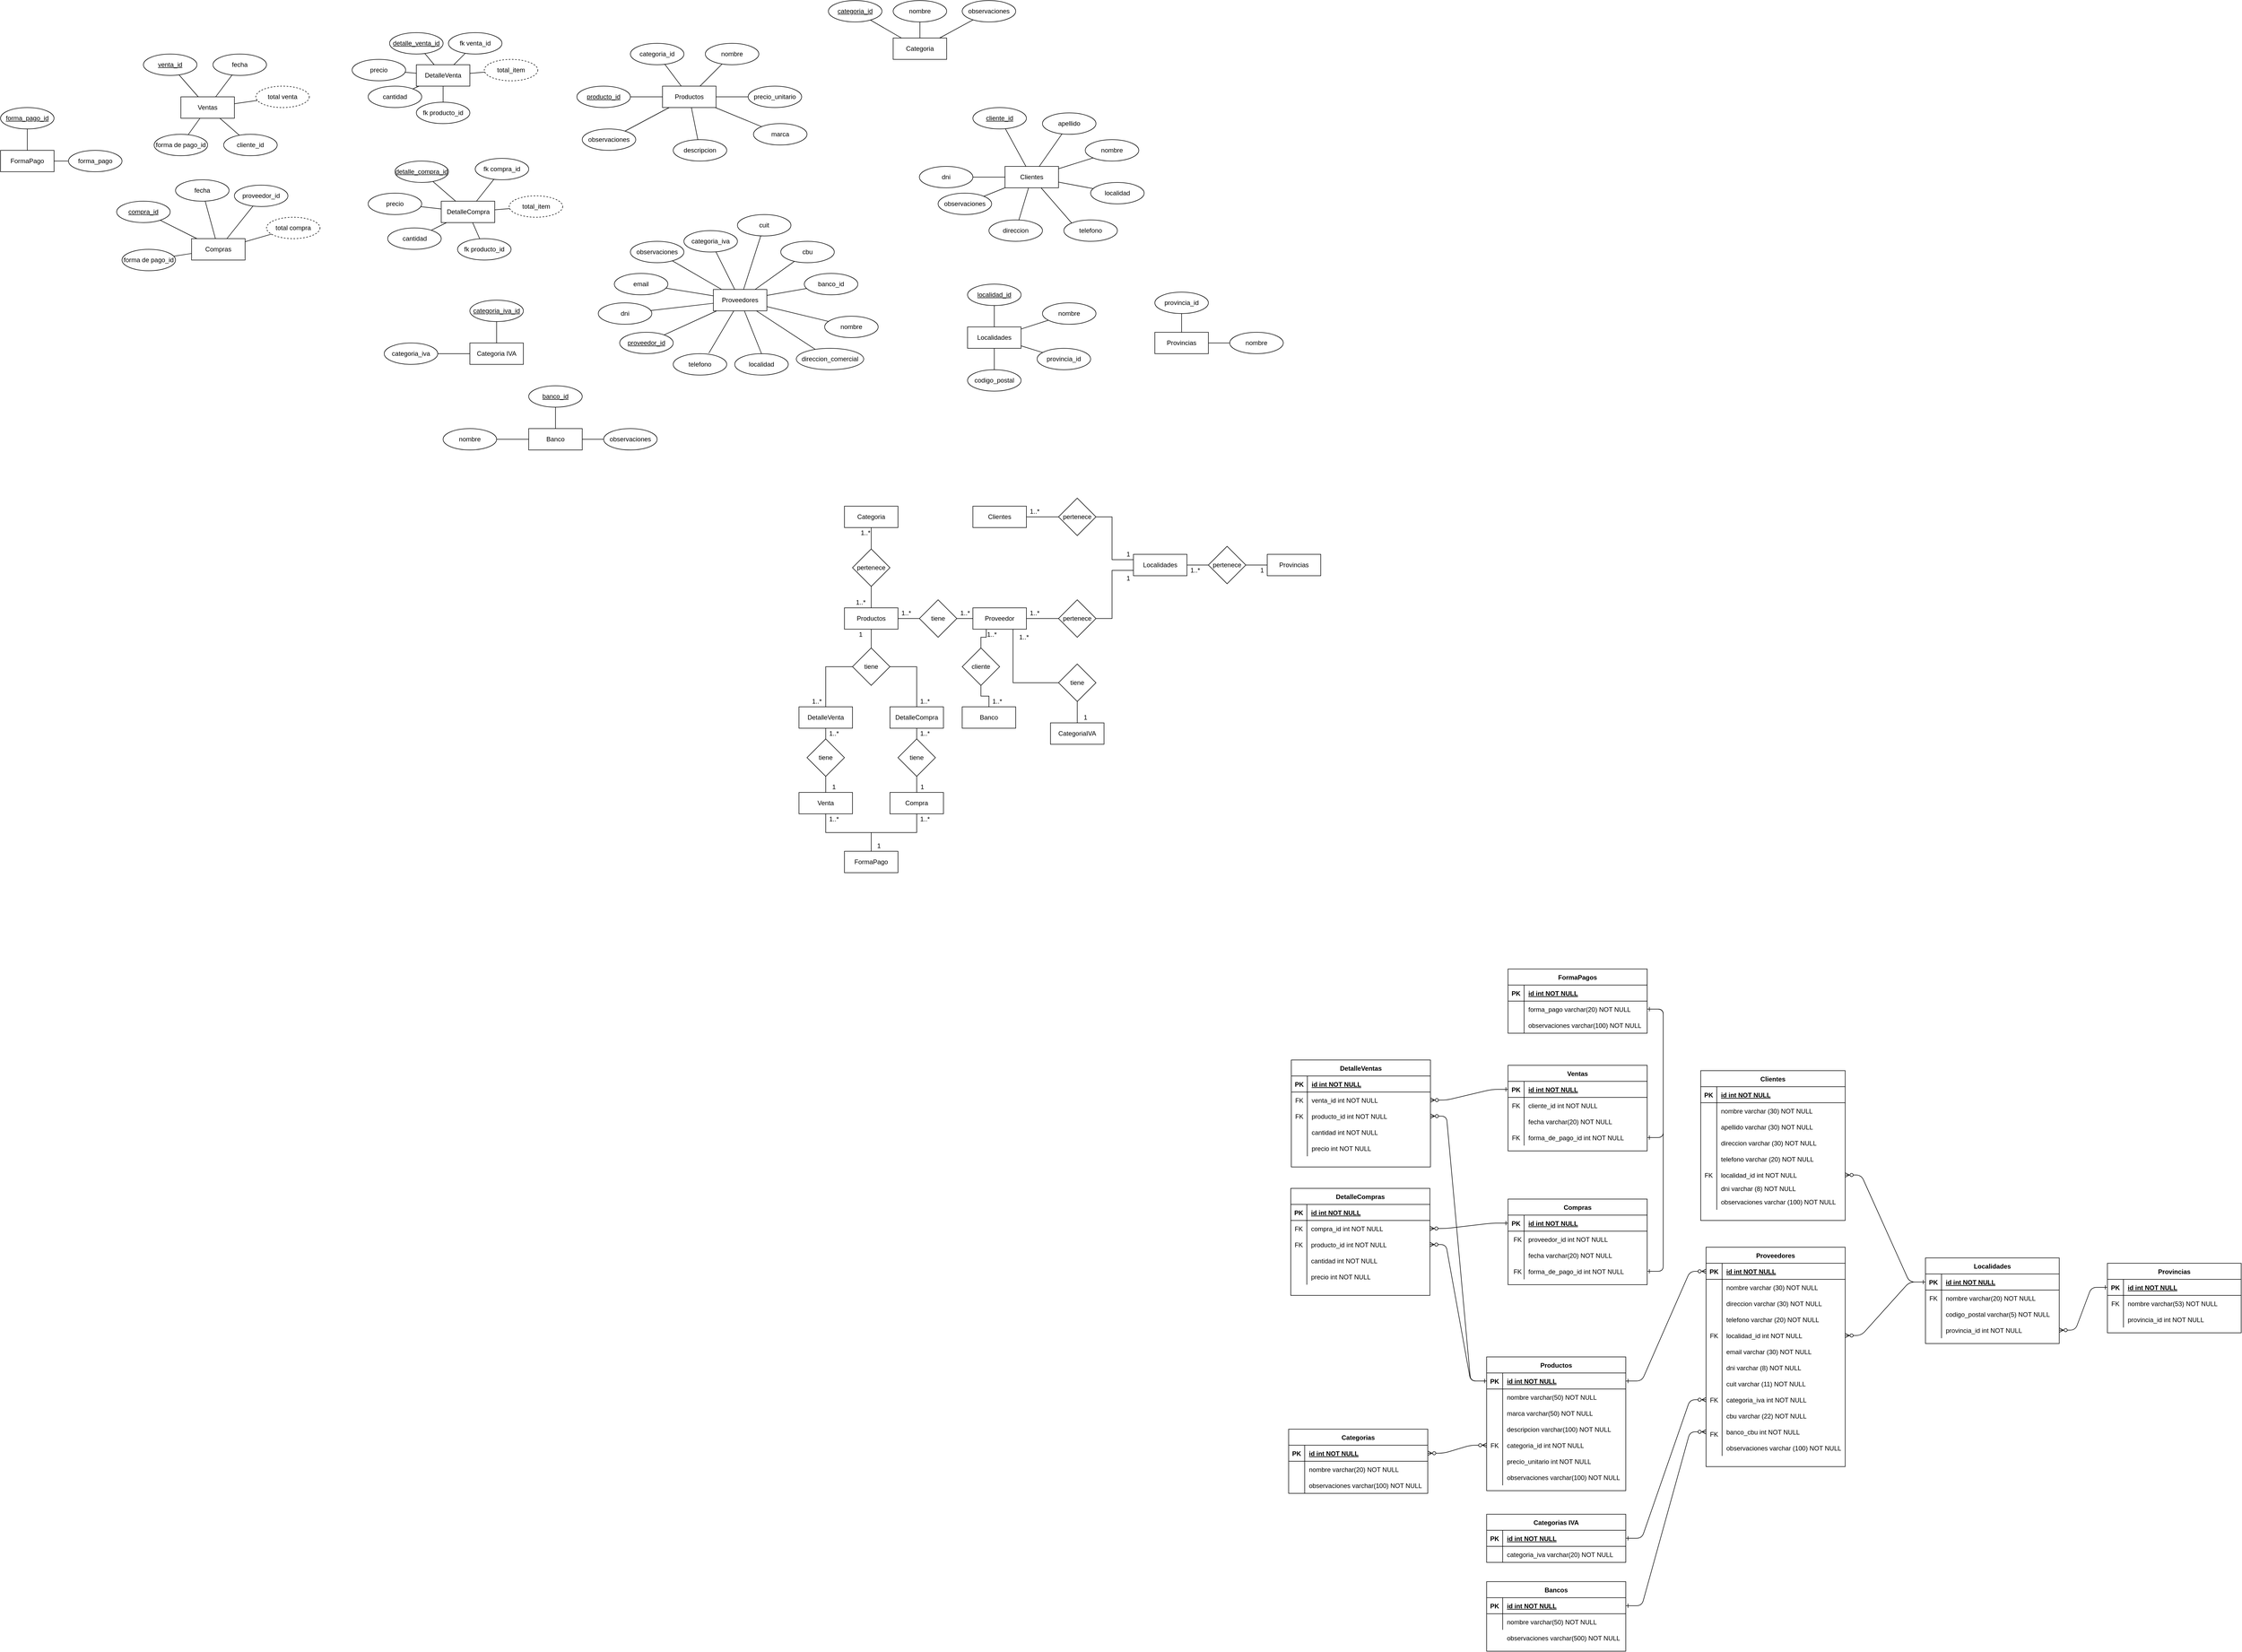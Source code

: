 <mxfile version="14.1.8" type="device"><diagram id="fMTHl9OzMisAgewrhScA" name="Page-1"><mxGraphModel dx="4310" dy="1518" grid="1" gridSize="10" guides="1" tooltips="1" connect="1" arrows="1" fold="1" page="1" pageScale="1" pageWidth="827" pageHeight="1169" math="0" shadow="0"><root><mxCell id="0"/><mxCell id="1" parent="0"/><mxCell id="CZrWCA8vT0M4IULswMRZ-16" style="rounded=0;orthogonalLoop=1;jettySize=auto;html=1;endArrow=none;endFill=0;" parent="1" source="mQ1cM0g_FGZOX1Y9MEeA-1" target="CZrWCA8vT0M4IULswMRZ-9" edge="1"><mxGeometry relative="1" as="geometry"/></mxCell><mxCell id="CZrWCA8vT0M4IULswMRZ-17" style="edgeStyle=none;rounded=0;orthogonalLoop=1;jettySize=auto;html=1;endArrow=none;endFill=0;" parent="1" source="mQ1cM0g_FGZOX1Y9MEeA-1" target="CZrWCA8vT0M4IULswMRZ-13" edge="1"><mxGeometry relative="1" as="geometry"/></mxCell><mxCell id="CZrWCA8vT0M4IULswMRZ-18" style="edgeStyle=none;rounded=0;orthogonalLoop=1;jettySize=auto;html=1;endArrow=none;endFill=0;" parent="1" source="mQ1cM0g_FGZOX1Y9MEeA-1" target="CZrWCA8vT0M4IULswMRZ-14" edge="1"><mxGeometry relative="1" as="geometry"/></mxCell><mxCell id="CZrWCA8vT0M4IULswMRZ-19" style="edgeStyle=none;rounded=0;orthogonalLoop=1;jettySize=auto;html=1;endArrow=none;endFill=0;" parent="1" source="mQ1cM0g_FGZOX1Y9MEeA-1" target="CZrWCA8vT0M4IULswMRZ-15" edge="1"><mxGeometry relative="1" as="geometry"/></mxCell><mxCell id="7jMl32A9FN3Tp8B89FjQ-3" style="rounded=0;orthogonalLoop=1;jettySize=auto;html=1;endArrow=none;endFill=0;" parent="1" source="mQ1cM0g_FGZOX1Y9MEeA-1" target="7jMl32A9FN3Tp8B89FjQ-2" edge="1"><mxGeometry relative="1" as="geometry"/></mxCell><mxCell id="7jMl32A9FN3Tp8B89FjQ-4" style="edgeStyle=none;rounded=0;orthogonalLoop=1;jettySize=auto;html=1;endArrow=none;endFill=0;" parent="1" source="mQ1cM0g_FGZOX1Y9MEeA-1" target="7jMl32A9FN3Tp8B89FjQ-1" edge="1"><mxGeometry relative="1" as="geometry"/></mxCell><mxCell id="7jMl32A9FN3Tp8B89FjQ-12" style="edgeStyle=none;rounded=0;orthogonalLoop=1;jettySize=auto;html=1;endArrow=none;endFill=0;" parent="1" source="mQ1cM0g_FGZOX1Y9MEeA-1" target="7jMl32A9FN3Tp8B89FjQ-11" edge="1"><mxGeometry relative="1" as="geometry"/></mxCell><mxCell id="mQ1cM0g_FGZOX1Y9MEeA-1" value="Productos" style="rounded=0;whiteSpace=wrap;html=1;" parent="1" vertex="1"><mxGeometry x="-80" y="160" width="100" height="40" as="geometry"/></mxCell><mxCell id="CZrWCA8vT0M4IULswMRZ-20" style="edgeStyle=none;rounded=0;orthogonalLoop=1;jettySize=auto;html=1;endArrow=none;endFill=0;" parent="1" source="mQ1cM0g_FGZOX1Y9MEeA-2" target="mQ1cM0g_FGZOX1Y9MEeA-4" edge="1"><mxGeometry relative="1" as="geometry"/></mxCell><mxCell id="CZrWCA8vT0M4IULswMRZ-21" style="edgeStyle=none;rounded=0;orthogonalLoop=1;jettySize=auto;html=1;endArrow=none;endFill=0;" parent="1" source="mQ1cM0g_FGZOX1Y9MEeA-2" target="CZrWCA8vT0M4IULswMRZ-3" edge="1"><mxGeometry relative="1" as="geometry"/></mxCell><mxCell id="CZrWCA8vT0M4IULswMRZ-22" style="edgeStyle=none;rounded=0;orthogonalLoop=1;jettySize=auto;html=1;entryX=0;entryY=1;entryDx=0;entryDy=0;endArrow=none;endFill=0;" parent="1" source="mQ1cM0g_FGZOX1Y9MEeA-2" target="CZrWCA8vT0M4IULswMRZ-1" edge="1"><mxGeometry relative="1" as="geometry"/></mxCell><mxCell id="CZrWCA8vT0M4IULswMRZ-24" style="edgeStyle=none;rounded=0;orthogonalLoop=1;jettySize=auto;html=1;endArrow=none;endFill=0;" parent="1" source="mQ1cM0g_FGZOX1Y9MEeA-2" target="CZrWCA8vT0M4IULswMRZ-2" edge="1"><mxGeometry relative="1" as="geometry"/></mxCell><mxCell id="CZrWCA8vT0M4IULswMRZ-25" style="edgeStyle=none;rounded=0;orthogonalLoop=1;jettySize=auto;html=1;entryX=0;entryY=0;entryDx=0;entryDy=0;endArrow=none;endFill=0;" parent="1" source="mQ1cM0g_FGZOX1Y9MEeA-2" target="CZrWCA8vT0M4IULswMRZ-4" edge="1"><mxGeometry relative="1" as="geometry"/></mxCell><mxCell id="7jMl32A9FN3Tp8B89FjQ-6" style="edgeStyle=none;rounded=0;orthogonalLoop=1;jettySize=auto;html=1;endArrow=none;endFill=0;" parent="1" source="mQ1cM0g_FGZOX1Y9MEeA-2" target="7jMl32A9FN3Tp8B89FjQ-5" edge="1"><mxGeometry relative="1" as="geometry"/></mxCell><mxCell id="7jMl32A9FN3Tp8B89FjQ-9" style="edgeStyle=none;rounded=0;orthogonalLoop=1;jettySize=auto;html=1;endArrow=none;endFill=0;" parent="1" source="mQ1cM0g_FGZOX1Y9MEeA-2" target="7jMl32A9FN3Tp8B89FjQ-8" edge="1"><mxGeometry relative="1" as="geometry"/></mxCell><mxCell id="7jMl32A9FN3Tp8B89FjQ-37" style="edgeStyle=none;rounded=0;orthogonalLoop=1;jettySize=auto;html=1;endArrow=none;endFill=0;" parent="1" source="mQ1cM0g_FGZOX1Y9MEeA-2" target="7jMl32A9FN3Tp8B89FjQ-36" edge="1"><mxGeometry relative="1" as="geometry"/></mxCell><mxCell id="mQ1cM0g_FGZOX1Y9MEeA-2" value="Clientes" style="rounded=0;whiteSpace=wrap;html=1;" parent="1" vertex="1"><mxGeometry x="560" y="310" width="100" height="40" as="geometry"/></mxCell><mxCell id="CZrWCA8vT0M4IULswMRZ-30" style="edgeStyle=none;rounded=0;orthogonalLoop=1;jettySize=auto;html=1;entryX=0.666;entryY=-0.026;entryDx=0;entryDy=0;entryPerimeter=0;endArrow=none;endFill=0;" parent="1" source="mQ1cM0g_FGZOX1Y9MEeA-3" target="CZrWCA8vT0M4IULswMRZ-6" edge="1"><mxGeometry relative="1" as="geometry"/></mxCell><mxCell id="CZrWCA8vT0M4IULswMRZ-31" style="edgeStyle=none;rounded=0;orthogonalLoop=1;jettySize=auto;html=1;entryX=0.5;entryY=0;entryDx=0;entryDy=0;endArrow=none;endFill=0;" parent="1" source="mQ1cM0g_FGZOX1Y9MEeA-3" target="CZrWCA8vT0M4IULswMRZ-5" edge="1"><mxGeometry relative="1" as="geometry"/></mxCell><mxCell id="CZrWCA8vT0M4IULswMRZ-34" style="edgeStyle=none;rounded=0;orthogonalLoop=1;jettySize=auto;html=1;endArrow=none;endFill=0;" parent="1" source="mQ1cM0g_FGZOX1Y9MEeA-3" target="CZrWCA8vT0M4IULswMRZ-33" edge="1"><mxGeometry relative="1" as="geometry"/></mxCell><mxCell id="CZrWCA8vT0M4IULswMRZ-37" style="edgeStyle=none;rounded=0;orthogonalLoop=1;jettySize=auto;html=1;endArrow=none;endFill=0;" parent="1" source="mQ1cM0g_FGZOX1Y9MEeA-3" target="CZrWCA8vT0M4IULswMRZ-35" edge="1"><mxGeometry relative="1" as="geometry"/></mxCell><mxCell id="CZrWCA8vT0M4IULswMRZ-38" style="edgeStyle=none;rounded=0;orthogonalLoop=1;jettySize=auto;html=1;endArrow=none;endFill=0;" parent="1" source="mQ1cM0g_FGZOX1Y9MEeA-3" target="CZrWCA8vT0M4IULswMRZ-8" edge="1"><mxGeometry relative="1" as="geometry"/></mxCell><mxCell id="CZrWCA8vT0M4IULswMRZ-39" style="edgeStyle=none;rounded=0;orthogonalLoop=1;jettySize=auto;html=1;endArrow=none;endFill=0;" parent="1" source="mQ1cM0g_FGZOX1Y9MEeA-3" target="CZrWCA8vT0M4IULswMRZ-7" edge="1"><mxGeometry relative="1" as="geometry"/></mxCell><mxCell id="7jMl32A9FN3Tp8B89FjQ-14" style="edgeStyle=none;rounded=0;orthogonalLoop=1;jettySize=auto;html=1;endArrow=none;endFill=0;" parent="1" source="mQ1cM0g_FGZOX1Y9MEeA-3" target="7jMl32A9FN3Tp8B89FjQ-13" edge="1"><mxGeometry relative="1" as="geometry"/></mxCell><mxCell id="7jMl32A9FN3Tp8B89FjQ-16" style="edgeStyle=none;rounded=0;orthogonalLoop=1;jettySize=auto;html=1;endArrow=none;endFill=0;" parent="1" source="mQ1cM0g_FGZOX1Y9MEeA-3" target="7jMl32A9FN3Tp8B89FjQ-15" edge="1"><mxGeometry relative="1" as="geometry"/></mxCell><mxCell id="7jMl32A9FN3Tp8B89FjQ-18" style="edgeStyle=none;rounded=0;orthogonalLoop=1;jettySize=auto;html=1;endArrow=none;endFill=0;" parent="1" source="mQ1cM0g_FGZOX1Y9MEeA-3" target="7jMl32A9FN3Tp8B89FjQ-17" edge="1"><mxGeometry relative="1" as="geometry"/></mxCell><mxCell id="7jMl32A9FN3Tp8B89FjQ-20" style="edgeStyle=none;rounded=0;orthogonalLoop=1;jettySize=auto;html=1;endArrow=none;endFill=0;" parent="1" source="mQ1cM0g_FGZOX1Y9MEeA-3" target="7jMl32A9FN3Tp8B89FjQ-19" edge="1"><mxGeometry relative="1" as="geometry"/></mxCell><mxCell id="7jMl32A9FN3Tp8B89FjQ-39" style="edgeStyle=none;rounded=0;orthogonalLoop=1;jettySize=auto;html=1;endArrow=none;endFill=0;" parent="1" source="mQ1cM0g_FGZOX1Y9MEeA-3" target="7jMl32A9FN3Tp8B89FjQ-38" edge="1"><mxGeometry relative="1" as="geometry"/></mxCell><mxCell id="7jMl32A9FN3Tp8B89FjQ-41" style="edgeStyle=none;rounded=0;orthogonalLoop=1;jettySize=auto;html=1;endArrow=none;endFill=0;" parent="1" source="mQ1cM0g_FGZOX1Y9MEeA-3" target="7jMl32A9FN3Tp8B89FjQ-40" edge="1"><mxGeometry relative="1" as="geometry"/></mxCell><mxCell id="mQ1cM0g_FGZOX1Y9MEeA-3" value="Proveedores" style="rounded=0;whiteSpace=wrap;html=1;" parent="1" vertex="1"><mxGeometry x="15" y="540" width="100" height="40" as="geometry"/></mxCell><mxCell id="mQ1cM0g_FGZOX1Y9MEeA-4" value="&lt;u&gt;cliente_id&lt;/u&gt;" style="ellipse;whiteSpace=wrap;html=1;" parent="1" vertex="1"><mxGeometry x="500" y="200" width="100" height="40" as="geometry"/></mxCell><mxCell id="CZrWCA8vT0M4IULswMRZ-1" value="nombre" style="ellipse;whiteSpace=wrap;html=1;" parent="1" vertex="1"><mxGeometry x="710" y="260" width="100" height="40" as="geometry"/></mxCell><mxCell id="CZrWCA8vT0M4IULswMRZ-2" value="localidad" style="ellipse;whiteSpace=wrap;html=1;" parent="1" vertex="1"><mxGeometry x="720" y="340" width="100" height="40" as="geometry"/></mxCell><mxCell id="CZrWCA8vT0M4IULswMRZ-3" value="apellido" style="ellipse;whiteSpace=wrap;html=1;" parent="1" vertex="1"><mxGeometry x="630" y="210" width="100" height="40" as="geometry"/></mxCell><mxCell id="CZrWCA8vT0M4IULswMRZ-4" value="telefono" style="ellipse;whiteSpace=wrap;html=1;" parent="1" vertex="1"><mxGeometry x="670" y="410" width="100" height="40" as="geometry"/></mxCell><mxCell id="CZrWCA8vT0M4IULswMRZ-5" value="localidad" style="ellipse;whiteSpace=wrap;html=1;" parent="1" vertex="1"><mxGeometry x="55" y="660" width="100" height="40" as="geometry"/></mxCell><mxCell id="CZrWCA8vT0M4IULswMRZ-6" value="telefono" style="ellipse;whiteSpace=wrap;html=1;" parent="1" vertex="1"><mxGeometry x="-60" y="660" width="100" height="40" as="geometry"/></mxCell><mxCell id="CZrWCA8vT0M4IULswMRZ-7" value="nombre" style="ellipse;whiteSpace=wrap;html=1;" parent="1" vertex="1"><mxGeometry x="223" y="590" width="100" height="40" as="geometry"/></mxCell><mxCell id="CZrWCA8vT0M4IULswMRZ-8" value="&lt;u&gt;proveedor_id&lt;/u&gt;" style="ellipse;whiteSpace=wrap;html=1;" parent="1" vertex="1"><mxGeometry x="-160" y="620" width="100" height="40" as="geometry"/></mxCell><mxCell id="CZrWCA8vT0M4IULswMRZ-9" value="&lt;u&gt;producto_id&lt;/u&gt;" style="ellipse;whiteSpace=wrap;html=1;" parent="1" vertex="1"><mxGeometry x="-240" y="160" width="100" height="40" as="geometry"/></mxCell><mxCell id="CZrWCA8vT0M4IULswMRZ-26" style="edgeStyle=none;rounded=0;orthogonalLoop=1;jettySize=auto;html=1;endArrow=none;endFill=0;" parent="1" source="CZrWCA8vT0M4IULswMRZ-10" target="CZrWCA8vT0M4IULswMRZ-11" edge="1"><mxGeometry relative="1" as="geometry"/></mxCell><mxCell id="CZrWCA8vT0M4IULswMRZ-27" style="edgeStyle=none;rounded=0;orthogonalLoop=1;jettySize=auto;html=1;endArrow=none;endFill=0;" parent="1" source="CZrWCA8vT0M4IULswMRZ-10" target="CZrWCA8vT0M4IULswMRZ-12" edge="1"><mxGeometry relative="1" as="geometry"/></mxCell><mxCell id="7jMl32A9FN3Tp8B89FjQ-10" style="edgeStyle=none;rounded=0;orthogonalLoop=1;jettySize=auto;html=1;endArrow=none;endFill=0;" parent="1" source="CZrWCA8vT0M4IULswMRZ-10" target="7jMl32A9FN3Tp8B89FjQ-7" edge="1"><mxGeometry relative="1" as="geometry"/></mxCell><mxCell id="CZrWCA8vT0M4IULswMRZ-10" value="Categoria" style="rounded=0;whiteSpace=wrap;html=1;" parent="1" vertex="1"><mxGeometry x="351" y="70" width="100" height="40" as="geometry"/></mxCell><mxCell id="CZrWCA8vT0M4IULswMRZ-11" value="&lt;u&gt;categoria_id&lt;/u&gt;" style="ellipse;whiteSpace=wrap;html=1;" parent="1" vertex="1"><mxGeometry x="230" width="100" height="40" as="geometry"/></mxCell><mxCell id="CZrWCA8vT0M4IULswMRZ-12" value="nombre" style="ellipse;whiteSpace=wrap;html=1;" parent="1" vertex="1"><mxGeometry x="351" width="100" height="40" as="geometry"/></mxCell><mxCell id="CZrWCA8vT0M4IULswMRZ-13" value="categoria_id" style="ellipse;whiteSpace=wrap;html=1;" parent="1" vertex="1"><mxGeometry x="-140" y="80" width="100" height="40" as="geometry"/></mxCell><mxCell id="CZrWCA8vT0M4IULswMRZ-14" value="nombre" style="ellipse;whiteSpace=wrap;html=1;" parent="1" vertex="1"><mxGeometry y="80" width="100" height="40" as="geometry"/></mxCell><mxCell id="CZrWCA8vT0M4IULswMRZ-15" value="precio_unitario" style="ellipse;whiteSpace=wrap;html=1;" parent="1" vertex="1"><mxGeometry x="80" y="160" width="100" height="40" as="geometry"/></mxCell><mxCell id="CZrWCA8vT0M4IULswMRZ-33" value="email" style="ellipse;whiteSpace=wrap;html=1;" parent="1" vertex="1"><mxGeometry x="-170" y="510" width="100" height="40" as="geometry"/></mxCell><mxCell id="CZrWCA8vT0M4IULswMRZ-35" value="direccion_comercial" style="ellipse;whiteSpace=wrap;html=1;" parent="1" vertex="1"><mxGeometry x="170" y="650" width="126" height="40" as="geometry"/></mxCell><mxCell id="7jMl32A9FN3Tp8B89FjQ-48" style="edgeStyle=none;rounded=0;orthogonalLoop=1;jettySize=auto;html=1;endArrow=none;endFill=0;" parent="1" source="CZrWCA8vT0M4IULswMRZ-41" target="7jMl32A9FN3Tp8B89FjQ-46" edge="1"><mxGeometry relative="1" as="geometry"/></mxCell><mxCell id="CZrWCA8vT0M4IULswMRZ-41" value="Proveedor" style="rounded=0;whiteSpace=wrap;html=1;" parent="1" vertex="1"><mxGeometry x="500" y="1135" width="100" height="40" as="geometry"/></mxCell><mxCell id="7jMl32A9FN3Tp8B89FjQ-47" style="edgeStyle=none;rounded=0;orthogonalLoop=1;jettySize=auto;html=1;endArrow=none;endFill=0;" parent="1" source="CZrWCA8vT0M4IULswMRZ-42" target="7jMl32A9FN3Tp8B89FjQ-45" edge="1"><mxGeometry relative="1" as="geometry"/></mxCell><mxCell id="CZrWCA8vT0M4IULswMRZ-42" value="Clientes" style="rounded=0;whiteSpace=wrap;html=1;" parent="1" vertex="1"><mxGeometry x="500" y="945" width="100" height="40" as="geometry"/></mxCell><mxCell id="CZrWCA8vT0M4IULswMRZ-47" style="edgeStyle=none;rounded=0;orthogonalLoop=1;jettySize=auto;html=1;entryX=0;entryY=0.5;entryDx=0;entryDy=0;endArrow=none;endFill=0;" parent="1" source="CZrWCA8vT0M4IULswMRZ-43" target="CZrWCA8vT0M4IULswMRZ-46" edge="1"><mxGeometry relative="1" as="geometry"/></mxCell><mxCell id="CZrWCA8vT0M4IULswMRZ-49" style="edgeStyle=none;rounded=0;orthogonalLoop=1;jettySize=auto;html=1;endArrow=none;endFill=0;" parent="1" source="CZrWCA8vT0M4IULswMRZ-43" target="CZrWCA8vT0M4IULswMRZ-45" edge="1"><mxGeometry relative="1" as="geometry"/></mxCell><mxCell id="CZrWCA8vT0M4IULswMRZ-43" value="Productos" style="rounded=0;whiteSpace=wrap;html=1;" parent="1" vertex="1"><mxGeometry x="260" y="1135" width="100" height="40" as="geometry"/></mxCell><mxCell id="CZrWCA8vT0M4IULswMRZ-44" value="Categoria" style="rounded=0;whiteSpace=wrap;html=1;" parent="1" vertex="1"><mxGeometry x="260" y="945" width="100" height="40" as="geometry"/></mxCell><mxCell id="CZrWCA8vT0M4IULswMRZ-50" style="edgeStyle=none;rounded=0;orthogonalLoop=1;jettySize=auto;html=1;entryX=0.5;entryY=1;entryDx=0;entryDy=0;endArrow=none;endFill=0;" parent="1" source="CZrWCA8vT0M4IULswMRZ-45" target="CZrWCA8vT0M4IULswMRZ-44" edge="1"><mxGeometry relative="1" as="geometry"/></mxCell><mxCell id="CZrWCA8vT0M4IULswMRZ-45" value="pertenece" style="rhombus;whiteSpace=wrap;html=1;" parent="1" vertex="1"><mxGeometry x="275" y="1025" width="70" height="70" as="geometry"/></mxCell><mxCell id="CZrWCA8vT0M4IULswMRZ-48" style="edgeStyle=none;rounded=0;orthogonalLoop=1;jettySize=auto;html=1;entryX=0;entryY=0.5;entryDx=0;entryDy=0;endArrow=none;endFill=0;" parent="1" source="CZrWCA8vT0M4IULswMRZ-46" target="CZrWCA8vT0M4IULswMRZ-41" edge="1"><mxGeometry relative="1" as="geometry"/></mxCell><mxCell id="CZrWCA8vT0M4IULswMRZ-46" value="tiene" style="rhombus;whiteSpace=wrap;html=1;" parent="1" vertex="1"><mxGeometry x="400" y="1120" width="70" height="70" as="geometry"/></mxCell><mxCell id="CZrWCA8vT0M4IULswMRZ-51" value="1..*" style="text;html=1;align=center;verticalAlign=middle;resizable=0;points=[];autosize=1;" parent="1" vertex="1"><mxGeometry x="275" y="1115" width="30" height="20" as="geometry"/></mxCell><mxCell id="CZrWCA8vT0M4IULswMRZ-52" value="1..*" style="text;html=1;align=center;verticalAlign=middle;resizable=0;points=[];autosize=1;" parent="1" vertex="1"><mxGeometry x="284" y="985" width="30" height="20" as="geometry"/></mxCell><mxCell id="CZrWCA8vT0M4IULswMRZ-53" value="1..*" style="text;html=1;align=center;verticalAlign=middle;resizable=0;points=[];autosize=1;" parent="1" vertex="1"><mxGeometry x="360" y="1135" width="30" height="20" as="geometry"/></mxCell><mxCell id="CZrWCA8vT0M4IULswMRZ-54" value="1..*" style="text;html=1;align=center;verticalAlign=middle;resizable=0;points=[];autosize=1;" parent="1" vertex="1"><mxGeometry x="470" y="1135" width="30" height="20" as="geometry"/></mxCell><mxCell id="7jMl32A9FN3Tp8B89FjQ-1" value="marca" style="ellipse;whiteSpace=wrap;html=1;" parent="1" vertex="1"><mxGeometry x="90" y="230" width="100" height="40" as="geometry"/></mxCell><mxCell id="7jMl32A9FN3Tp8B89FjQ-2" value="descripcion" style="ellipse;whiteSpace=wrap;html=1;" parent="1" vertex="1"><mxGeometry x="-60" y="260" width="100" height="40" as="geometry"/></mxCell><mxCell id="7jMl32A9FN3Tp8B89FjQ-5" value="direccion" style="ellipse;whiteSpace=wrap;html=1;" parent="1" vertex="1"><mxGeometry x="530" y="410" width="100" height="40" as="geometry"/></mxCell><mxCell id="7jMl32A9FN3Tp8B89FjQ-7" value="observaciones" style="ellipse;whiteSpace=wrap;html=1;" parent="1" vertex="1"><mxGeometry x="480" width="100" height="40" as="geometry"/></mxCell><mxCell id="7jMl32A9FN3Tp8B89FjQ-8" value="observaciones" style="ellipse;whiteSpace=wrap;html=1;" parent="1" vertex="1"><mxGeometry x="435" y="360" width="100" height="40" as="geometry"/></mxCell><mxCell id="7jMl32A9FN3Tp8B89FjQ-11" value="observaciones" style="ellipse;whiteSpace=wrap;html=1;" parent="1" vertex="1"><mxGeometry x="-230" y="240" width="100" height="40" as="geometry"/></mxCell><mxCell id="7jMl32A9FN3Tp8B89FjQ-13" value="observaciones" style="ellipse;whiteSpace=wrap;html=1;" parent="1" vertex="1"><mxGeometry x="-140" y="450" width="100" height="40" as="geometry"/></mxCell><mxCell id="7jMl32A9FN3Tp8B89FjQ-15" value="categoria_iva" style="ellipse;whiteSpace=wrap;html=1;" parent="1" vertex="1"><mxGeometry x="-40" y="430" width="100" height="40" as="geometry"/></mxCell><mxCell id="7jMl32A9FN3Tp8B89FjQ-17" value="cbu" style="ellipse;whiteSpace=wrap;html=1;" parent="1" vertex="1"><mxGeometry x="141" y="450" width="100" height="40" as="geometry"/></mxCell><mxCell id="7jMl32A9FN3Tp8B89FjQ-19" value="banco_id" style="ellipse;whiteSpace=wrap;html=1;" parent="1" vertex="1"><mxGeometry x="185" y="510" width="100" height="40" as="geometry"/></mxCell><mxCell id="7jMl32A9FN3Tp8B89FjQ-26" style="edgeStyle=none;rounded=0;orthogonalLoop=1;jettySize=auto;html=1;endArrow=none;endFill=0;" parent="1" source="7jMl32A9FN3Tp8B89FjQ-21" target="7jMl32A9FN3Tp8B89FjQ-24" edge="1"><mxGeometry relative="1" as="geometry"/></mxCell><mxCell id="7jMl32A9FN3Tp8B89FjQ-27" style="edgeStyle=none;rounded=0;orthogonalLoop=1;jettySize=auto;html=1;endArrow=none;endFill=0;" parent="1" source="7jMl32A9FN3Tp8B89FjQ-21" target="7jMl32A9FN3Tp8B89FjQ-23" edge="1"><mxGeometry relative="1" as="geometry"/></mxCell><mxCell id="7jMl32A9FN3Tp8B89FjQ-28" style="edgeStyle=none;rounded=0;orthogonalLoop=1;jettySize=auto;html=1;endArrow=none;endFill=0;" parent="1" source="7jMl32A9FN3Tp8B89FjQ-21" target="7jMl32A9FN3Tp8B89FjQ-22" edge="1"><mxGeometry relative="1" as="geometry"/></mxCell><mxCell id="7jMl32A9FN3Tp8B89FjQ-29" style="edgeStyle=none;rounded=0;orthogonalLoop=1;jettySize=auto;html=1;endArrow=none;endFill=0;" parent="1" source="7jMl32A9FN3Tp8B89FjQ-21" target="7jMl32A9FN3Tp8B89FjQ-25" edge="1"><mxGeometry relative="1" as="geometry"/></mxCell><mxCell id="7jMl32A9FN3Tp8B89FjQ-21" value="Localidades" style="rounded=0;whiteSpace=wrap;html=1;" parent="1" vertex="1"><mxGeometry x="490" y="610" width="100" height="40" as="geometry"/></mxCell><mxCell id="7jMl32A9FN3Tp8B89FjQ-22" value="nombre" style="ellipse;whiteSpace=wrap;html=1;" parent="1" vertex="1"><mxGeometry x="630" y="565" width="100" height="40" as="geometry"/></mxCell><mxCell id="7jMl32A9FN3Tp8B89FjQ-23" value="provincia_id" style="ellipse;whiteSpace=wrap;html=1;" parent="1" vertex="1"><mxGeometry x="620" y="650" width="100" height="40" as="geometry"/></mxCell><mxCell id="7jMl32A9FN3Tp8B89FjQ-24" value="codigo_postal" style="ellipse;whiteSpace=wrap;html=1;" parent="1" vertex="1"><mxGeometry x="490" y="690" width="100" height="40" as="geometry"/></mxCell><mxCell id="7jMl32A9FN3Tp8B89FjQ-25" value="&lt;u&gt;localidad_id&lt;/u&gt;" style="ellipse;whiteSpace=wrap;html=1;" parent="1" vertex="1"><mxGeometry x="490" y="530" width="100" height="40" as="geometry"/></mxCell><mxCell id="7jMl32A9FN3Tp8B89FjQ-33" style="edgeStyle=none;rounded=0;orthogonalLoop=1;jettySize=auto;html=1;endArrow=none;endFill=0;" parent="1" source="7jMl32A9FN3Tp8B89FjQ-30" target="7jMl32A9FN3Tp8B89FjQ-31" edge="1"><mxGeometry relative="1" as="geometry"/></mxCell><mxCell id="7jMl32A9FN3Tp8B89FjQ-34" style="edgeStyle=none;rounded=0;orthogonalLoop=1;jettySize=auto;html=1;endArrow=none;endFill=0;" parent="1" source="7jMl32A9FN3Tp8B89FjQ-30" target="7jMl32A9FN3Tp8B89FjQ-32" edge="1"><mxGeometry relative="1" as="geometry"/></mxCell><mxCell id="7jMl32A9FN3Tp8B89FjQ-30" value="Provincias" style="rounded=0;whiteSpace=wrap;html=1;" parent="1" vertex="1"><mxGeometry x="840" y="620" width="100" height="40" as="geometry"/></mxCell><mxCell id="7jMl32A9FN3Tp8B89FjQ-31" value="nombre" style="ellipse;whiteSpace=wrap;html=1;" parent="1" vertex="1"><mxGeometry x="980" y="620" width="100" height="40" as="geometry"/></mxCell><mxCell id="7jMl32A9FN3Tp8B89FjQ-32" value="provincia_id" style="ellipse;whiteSpace=wrap;html=1;" parent="1" vertex="1"><mxGeometry x="840" y="545" width="100" height="40" as="geometry"/></mxCell><mxCell id="7jMl32A9FN3Tp8B89FjQ-36" value="dni" style="ellipse;whiteSpace=wrap;html=1;" parent="1" vertex="1"><mxGeometry x="400" y="310" width="100" height="40" as="geometry"/></mxCell><mxCell id="7jMl32A9FN3Tp8B89FjQ-38" value="dni" style="ellipse;whiteSpace=wrap;html=1;" parent="1" vertex="1"><mxGeometry x="-200" y="565" width="100" height="40" as="geometry"/></mxCell><mxCell id="7jMl32A9FN3Tp8B89FjQ-40" value="cuit" style="ellipse;whiteSpace=wrap;html=1;" parent="1" vertex="1"><mxGeometry x="60" y="400" width="100" height="40" as="geometry"/></mxCell><mxCell id="7jMl32A9FN3Tp8B89FjQ-51" style="edgeStyle=none;rounded=0;orthogonalLoop=1;jettySize=auto;html=1;endArrow=none;endFill=0;" parent="1" source="7jMl32A9FN3Tp8B89FjQ-42" target="7jMl32A9FN3Tp8B89FjQ-44" edge="1"><mxGeometry relative="1" as="geometry"/></mxCell><mxCell id="7jMl32A9FN3Tp8B89FjQ-42" value="Localidades" style="rounded=0;whiteSpace=wrap;html=1;" parent="1" vertex="1"><mxGeometry x="800" y="1035" width="100" height="40" as="geometry"/></mxCell><mxCell id="7jMl32A9FN3Tp8B89FjQ-43" value="Provincias" style="rounded=0;whiteSpace=wrap;html=1;" parent="1" vertex="1"><mxGeometry x="1050" y="1035" width="100" height="40" as="geometry"/></mxCell><mxCell id="7jMl32A9FN3Tp8B89FjQ-52" style="edgeStyle=none;rounded=0;orthogonalLoop=1;jettySize=auto;html=1;endArrow=none;endFill=0;" parent="1" source="7jMl32A9FN3Tp8B89FjQ-44" target="7jMl32A9FN3Tp8B89FjQ-43" edge="1"><mxGeometry relative="1" as="geometry"/></mxCell><mxCell id="7jMl32A9FN3Tp8B89FjQ-44" value="pertenece" style="rhombus;whiteSpace=wrap;html=1;" parent="1" vertex="1"><mxGeometry x="940" y="1020" width="70" height="70" as="geometry"/></mxCell><mxCell id="7jMl32A9FN3Tp8B89FjQ-49" style="edgeStyle=none;rounded=0;orthogonalLoop=1;jettySize=auto;html=1;entryX=0;entryY=0.25;entryDx=0;entryDy=0;endArrow=none;endFill=0;" parent="1" source="7jMl32A9FN3Tp8B89FjQ-45" target="7jMl32A9FN3Tp8B89FjQ-42" edge="1"><mxGeometry relative="1" as="geometry"><Array as="points"><mxPoint x="760" y="965"/><mxPoint x="760" y="1045"/></Array></mxGeometry></mxCell><mxCell id="7jMl32A9FN3Tp8B89FjQ-45" value="pertenece" style="rhombus;whiteSpace=wrap;html=1;" parent="1" vertex="1"><mxGeometry x="660" y="930" width="70" height="70" as="geometry"/></mxCell><mxCell id="7jMl32A9FN3Tp8B89FjQ-50" style="edgeStyle=none;rounded=0;orthogonalLoop=1;jettySize=auto;html=1;entryX=0;entryY=0.75;entryDx=0;entryDy=0;endArrow=none;endFill=0;" parent="1" source="7jMl32A9FN3Tp8B89FjQ-46" target="7jMl32A9FN3Tp8B89FjQ-42" edge="1"><mxGeometry relative="1" as="geometry"><Array as="points"><mxPoint x="760" y="1155"/><mxPoint x="760" y="1065"/></Array></mxGeometry></mxCell><mxCell id="7jMl32A9FN3Tp8B89FjQ-46" value="pertenece" style="rhombus;whiteSpace=wrap;html=1;" parent="1" vertex="1"><mxGeometry x="660" y="1120" width="70" height="70" as="geometry"/></mxCell><mxCell id="7jMl32A9FN3Tp8B89FjQ-53" value="1..*" style="text;html=1;align=center;verticalAlign=middle;resizable=0;points=[];autosize=1;" parent="1" vertex="1"><mxGeometry x="600" y="1135" width="30" height="20" as="geometry"/></mxCell><mxCell id="7jMl32A9FN3Tp8B89FjQ-54" value="1" style="text;html=1;align=center;verticalAlign=middle;resizable=0;points=[];autosize=1;" parent="1" vertex="1"><mxGeometry x="780" y="1070" width="20" height="20" as="geometry"/></mxCell><mxCell id="7jMl32A9FN3Tp8B89FjQ-55" value="1" style="text;html=1;align=center;verticalAlign=middle;resizable=0;points=[];autosize=1;" parent="1" vertex="1"><mxGeometry x="780" y="1025" width="20" height="20" as="geometry"/></mxCell><mxCell id="7jMl32A9FN3Tp8B89FjQ-57" value="1" style="text;html=1;align=center;verticalAlign=middle;resizable=0;points=[];autosize=1;" parent="1" vertex="1"><mxGeometry x="1030" y="1055" width="20" height="20" as="geometry"/></mxCell><mxCell id="7jMl32A9FN3Tp8B89FjQ-58" value="1..*" style="text;html=1;align=center;verticalAlign=middle;resizable=0;points=[];autosize=1;" parent="1" vertex="1"><mxGeometry x="900" y="1055" width="30" height="20" as="geometry"/></mxCell><mxCell id="7jMl32A9FN3Tp8B89FjQ-59" value="1..*" style="text;html=1;align=center;verticalAlign=middle;resizable=0;points=[];autosize=1;" parent="1" vertex="1"><mxGeometry x="600" y="945" width="30" height="20" as="geometry"/></mxCell><mxCell id="7jMl32A9FN3Tp8B89FjQ-70" value="" style="edgeStyle=entityRelationEdgeStyle;endArrow=ERzeroToMany;startArrow=ERone;endFill=1;startFill=0;entryX=0;entryY=0.5;entryDx=0;entryDy=0;" parent="1" source="7jMl32A9FN3Tp8B89FjQ-93" target="7jMl32A9FN3Tp8B89FjQ-73" edge="1"><mxGeometry width="100" height="100" relative="1" as="geometry"><mxPoint x="1735" y="2970" as="sourcePoint"/><mxPoint x="1835" y="2870" as="targetPoint"/></mxGeometry></mxCell><mxCell id="7jMl32A9FN3Tp8B89FjQ-71" value="" style="edgeStyle=entityRelationEdgeStyle;endArrow=ERzeroToMany;startArrow=ERone;endFill=1;startFill=0;" parent="1" source="7jMl32A9FN3Tp8B89FjQ-83" target="7jMl32A9FN3Tp8B89FjQ-76" edge="1"><mxGeometry width="100" height="100" relative="1" as="geometry"><mxPoint x="1795" y="2430" as="sourcePoint"/><mxPoint x="2220" y="2360" as="targetPoint"/></mxGeometry></mxCell><mxCell id="7jMl32A9FN3Tp8B89FjQ-72" value="Proveedores" style="shape=table;startSize=30;container=1;collapsible=1;childLayout=tableLayout;fixedRows=1;rowLines=0;fontStyle=1;align=center;resizeLast=1;" parent="1" vertex="1"><mxGeometry x="1870" y="2330" width="260" height="410" as="geometry"><mxRectangle x="760" y="1405" width="100" height="30" as="alternateBounds"/></mxGeometry></mxCell><mxCell id="7jMl32A9FN3Tp8B89FjQ-73" value="" style="shape=partialRectangle;collapsible=0;dropTarget=0;pointerEvents=0;fillColor=none;points=[[0,0.5],[1,0.5]];portConstraint=eastwest;top=0;left=0;right=0;bottom=1;" parent="7jMl32A9FN3Tp8B89FjQ-72" vertex="1"><mxGeometry y="30" width="260" height="30" as="geometry"/></mxCell><mxCell id="7jMl32A9FN3Tp8B89FjQ-74" value="PK" style="shape=partialRectangle;overflow=hidden;connectable=0;fillColor=none;top=0;left=0;bottom=0;right=0;fontStyle=1;" parent="7jMl32A9FN3Tp8B89FjQ-73" vertex="1"><mxGeometry width="30" height="30" as="geometry"/></mxCell><mxCell id="7jMl32A9FN3Tp8B89FjQ-75" value="id int NOT NULL " style="shape=partialRectangle;overflow=hidden;connectable=0;fillColor=none;top=0;left=0;bottom=0;right=0;align=left;spacingLeft=6;fontStyle=5;" parent="7jMl32A9FN3Tp8B89FjQ-73" vertex="1"><mxGeometry x="30" width="230" height="30" as="geometry"/></mxCell><mxCell id="7jMl32A9FN3Tp8B89FjQ-79" value="" style="shape=partialRectangle;collapsible=0;dropTarget=0;pointerEvents=0;fillColor=none;points=[[0,0.5],[1,0.5]];portConstraint=eastwest;top=0;left=0;right=0;bottom=0;" parent="7jMl32A9FN3Tp8B89FjQ-72" vertex="1"><mxGeometry y="60" width="260" height="30" as="geometry"/></mxCell><mxCell id="7jMl32A9FN3Tp8B89FjQ-80" value="" style="shape=partialRectangle;overflow=hidden;connectable=0;fillColor=none;top=0;left=0;bottom=0;right=0;" parent="7jMl32A9FN3Tp8B89FjQ-79" vertex="1"><mxGeometry width="30" height="30" as="geometry"/></mxCell><mxCell id="7jMl32A9FN3Tp8B89FjQ-81" value="nombre varchar (30) NOT NULL" style="shape=partialRectangle;overflow=hidden;connectable=0;fillColor=none;top=0;left=0;bottom=0;right=0;align=left;spacingLeft=6;" parent="7jMl32A9FN3Tp8B89FjQ-79" vertex="1"><mxGeometry x="30" width="230" height="30" as="geometry"/></mxCell><mxCell id="7jMl32A9FN3Tp8B89FjQ-109" value="" style="shape=partialRectangle;collapsible=0;dropTarget=0;pointerEvents=0;fillColor=none;points=[[0,0.5],[1,0.5]];portConstraint=eastwest;top=0;left=0;right=0;bottom=0;" parent="7jMl32A9FN3Tp8B89FjQ-72" vertex="1"><mxGeometry y="90" width="260" height="30" as="geometry"/></mxCell><mxCell id="7jMl32A9FN3Tp8B89FjQ-110" value="" style="shape=partialRectangle;overflow=hidden;connectable=0;fillColor=none;top=0;left=0;bottom=0;right=0;" parent="7jMl32A9FN3Tp8B89FjQ-109" vertex="1"><mxGeometry width="30" height="30" as="geometry"/></mxCell><mxCell id="7jMl32A9FN3Tp8B89FjQ-111" value="direccion varchar (30) NOT NULL" style="shape=partialRectangle;overflow=hidden;connectable=0;fillColor=none;top=0;left=0;bottom=0;right=0;align=left;spacingLeft=6;" parent="7jMl32A9FN3Tp8B89FjQ-109" vertex="1"><mxGeometry x="30" width="230" height="30" as="geometry"/></mxCell><mxCell id="7jMl32A9FN3Tp8B89FjQ-112" value="" style="shape=partialRectangle;collapsible=0;dropTarget=0;pointerEvents=0;fillColor=none;points=[[0,0.5],[1,0.5]];portConstraint=eastwest;top=0;left=0;right=0;bottom=0;" parent="7jMl32A9FN3Tp8B89FjQ-72" vertex="1"><mxGeometry y="120" width="260" height="30" as="geometry"/></mxCell><mxCell id="7jMl32A9FN3Tp8B89FjQ-113" value="" style="shape=partialRectangle;overflow=hidden;connectable=0;fillColor=none;top=0;left=0;bottom=0;right=0;" parent="7jMl32A9FN3Tp8B89FjQ-112" vertex="1"><mxGeometry width="30" height="30" as="geometry"/></mxCell><mxCell id="7jMl32A9FN3Tp8B89FjQ-114" value="telefono varchar (20) NOT NULL" style="shape=partialRectangle;overflow=hidden;connectable=0;fillColor=none;top=0;left=0;bottom=0;right=0;align=left;spacingLeft=6;" parent="7jMl32A9FN3Tp8B89FjQ-112" vertex="1"><mxGeometry x="30" width="230" height="30" as="geometry"/></mxCell><mxCell id="7jMl32A9FN3Tp8B89FjQ-76" value="" style="shape=partialRectangle;collapsible=0;dropTarget=0;pointerEvents=0;fillColor=none;points=[[0,0.5],[1,0.5]];portConstraint=eastwest;top=0;left=0;right=0;bottom=0;" parent="7jMl32A9FN3Tp8B89FjQ-72" vertex="1"><mxGeometry y="150" width="260" height="30" as="geometry"/></mxCell><mxCell id="7jMl32A9FN3Tp8B89FjQ-77" value="FK" style="shape=partialRectangle;overflow=hidden;connectable=0;fillColor=none;top=0;left=0;bottom=0;right=0;" parent="7jMl32A9FN3Tp8B89FjQ-76" vertex="1"><mxGeometry width="30" height="30" as="geometry"/></mxCell><mxCell id="7jMl32A9FN3Tp8B89FjQ-78" value="localidad_id int NOT NULL" style="shape=partialRectangle;overflow=hidden;connectable=0;fillColor=none;top=0;left=0;bottom=0;right=0;align=left;spacingLeft=6;" parent="7jMl32A9FN3Tp8B89FjQ-76" vertex="1"><mxGeometry x="30" width="230" height="30" as="geometry"/></mxCell><mxCell id="7jMl32A9FN3Tp8B89FjQ-115" value="" style="shape=partialRectangle;collapsible=0;dropTarget=0;pointerEvents=0;fillColor=none;points=[[0,0.5],[1,0.5]];portConstraint=eastwest;top=0;left=0;right=0;bottom=0;" parent="7jMl32A9FN3Tp8B89FjQ-72" vertex="1"><mxGeometry y="180" width="260" height="30" as="geometry"/></mxCell><mxCell id="7jMl32A9FN3Tp8B89FjQ-116" value="" style="shape=partialRectangle;overflow=hidden;connectable=0;fillColor=none;top=0;left=0;bottom=0;right=0;" parent="7jMl32A9FN3Tp8B89FjQ-115" vertex="1"><mxGeometry width="30" height="30" as="geometry"/></mxCell><mxCell id="7jMl32A9FN3Tp8B89FjQ-117" value="email varchar (30) NOT NULL" style="shape=partialRectangle;overflow=hidden;connectable=0;fillColor=none;top=0;left=0;bottom=0;right=0;align=left;spacingLeft=6;" parent="7jMl32A9FN3Tp8B89FjQ-115" vertex="1"><mxGeometry x="30" width="230" height="30" as="geometry"/></mxCell><mxCell id="7jMl32A9FN3Tp8B89FjQ-124" value="" style="shape=partialRectangle;collapsible=0;dropTarget=0;pointerEvents=0;fillColor=none;points=[[0,0.5],[1,0.5]];portConstraint=eastwest;top=0;left=0;right=0;bottom=0;" parent="7jMl32A9FN3Tp8B89FjQ-72" vertex="1"><mxGeometry y="210" width="260" height="30" as="geometry"/></mxCell><mxCell id="7jMl32A9FN3Tp8B89FjQ-125" value="" style="shape=partialRectangle;overflow=hidden;connectable=0;fillColor=none;top=0;left=0;bottom=0;right=0;" parent="7jMl32A9FN3Tp8B89FjQ-124" vertex="1"><mxGeometry width="30" height="30" as="geometry"/></mxCell><mxCell id="7jMl32A9FN3Tp8B89FjQ-126" value="dni varchar (8) NOT NULL" style="shape=partialRectangle;overflow=hidden;connectable=0;fillColor=none;top=0;left=0;bottom=0;right=0;align=left;spacingLeft=6;" parent="7jMl32A9FN3Tp8B89FjQ-124" vertex="1"><mxGeometry x="30" width="230" height="30" as="geometry"/></mxCell><mxCell id="7jMl32A9FN3Tp8B89FjQ-136" value="" style="shape=partialRectangle;collapsible=0;dropTarget=0;pointerEvents=0;fillColor=none;points=[[0,0.5],[1,0.5]];portConstraint=eastwest;top=0;left=0;right=0;bottom=0;" parent="7jMl32A9FN3Tp8B89FjQ-72" vertex="1"><mxGeometry y="240" width="260" height="30" as="geometry"/></mxCell><mxCell id="7jMl32A9FN3Tp8B89FjQ-137" value="" style="shape=partialRectangle;overflow=hidden;connectable=0;fillColor=none;top=0;left=0;bottom=0;right=0;" parent="7jMl32A9FN3Tp8B89FjQ-136" vertex="1"><mxGeometry width="30" height="30" as="geometry"/></mxCell><mxCell id="7jMl32A9FN3Tp8B89FjQ-138" value="cuit varchar (11) NOT NULL" style="shape=partialRectangle;overflow=hidden;connectable=0;fillColor=none;top=0;left=0;bottom=0;right=0;align=left;spacingLeft=6;" parent="7jMl32A9FN3Tp8B89FjQ-136" vertex="1"><mxGeometry x="30" width="230" height="30" as="geometry"/></mxCell><mxCell id="7jMl32A9FN3Tp8B89FjQ-127" value="" style="shape=partialRectangle;collapsible=0;dropTarget=0;pointerEvents=0;fillColor=none;points=[[0,0.5],[1,0.5]];portConstraint=eastwest;top=0;left=0;right=0;bottom=0;" parent="7jMl32A9FN3Tp8B89FjQ-72" vertex="1"><mxGeometry y="270" width="260" height="30" as="geometry"/></mxCell><mxCell id="7jMl32A9FN3Tp8B89FjQ-128" value="" style="shape=partialRectangle;overflow=hidden;connectable=0;fillColor=none;top=0;left=0;bottom=0;right=0;" parent="7jMl32A9FN3Tp8B89FjQ-127" vertex="1"><mxGeometry width="30" height="30" as="geometry"/></mxCell><mxCell id="7jMl32A9FN3Tp8B89FjQ-129" value="categoria_iva int NOT NULL" style="shape=partialRectangle;overflow=hidden;connectable=0;fillColor=none;top=0;left=0;bottom=0;right=0;align=left;spacingLeft=6;" parent="7jMl32A9FN3Tp8B89FjQ-127" vertex="1"><mxGeometry x="30" width="230" height="30" as="geometry"/></mxCell><mxCell id="7jMl32A9FN3Tp8B89FjQ-130" value="" style="shape=partialRectangle;collapsible=0;dropTarget=0;pointerEvents=0;fillColor=none;points=[[0,0.5],[1,0.5]];portConstraint=eastwest;top=0;left=0;right=0;bottom=0;" parent="7jMl32A9FN3Tp8B89FjQ-72" vertex="1"><mxGeometry y="300" width="260" height="30" as="geometry"/></mxCell><mxCell id="7jMl32A9FN3Tp8B89FjQ-131" value="" style="shape=partialRectangle;overflow=hidden;connectable=0;fillColor=none;top=0;left=0;bottom=0;right=0;" parent="7jMl32A9FN3Tp8B89FjQ-130" vertex="1"><mxGeometry width="30" height="30" as="geometry"/></mxCell><mxCell id="7jMl32A9FN3Tp8B89FjQ-132" value="cbu varchar (22) NOT NULL" style="shape=partialRectangle;overflow=hidden;connectable=0;fillColor=none;top=0;left=0;bottom=0;right=0;align=left;spacingLeft=6;" parent="7jMl32A9FN3Tp8B89FjQ-130" vertex="1"><mxGeometry x="30" width="230" height="30" as="geometry"/></mxCell><mxCell id="7jMl32A9FN3Tp8B89FjQ-133" value="" style="shape=partialRectangle;collapsible=0;dropTarget=0;pointerEvents=0;fillColor=none;points=[[0,0.5],[1,0.5]];portConstraint=eastwest;top=0;left=0;right=0;bottom=0;" parent="7jMl32A9FN3Tp8B89FjQ-72" vertex="1"><mxGeometry y="330" width="260" height="30" as="geometry"/></mxCell><mxCell id="7jMl32A9FN3Tp8B89FjQ-134" value="" style="shape=partialRectangle;overflow=hidden;connectable=0;fillColor=none;top=0;left=0;bottom=0;right=0;" parent="7jMl32A9FN3Tp8B89FjQ-133" vertex="1"><mxGeometry width="30" height="30" as="geometry"/></mxCell><mxCell id="7jMl32A9FN3Tp8B89FjQ-135" value="banco_cbu int NOT NULL" style="shape=partialRectangle;overflow=hidden;connectable=0;fillColor=none;top=0;left=0;bottom=0;right=0;align=left;spacingLeft=6;" parent="7jMl32A9FN3Tp8B89FjQ-133" vertex="1"><mxGeometry x="30" width="230" height="30" as="geometry"/></mxCell><mxCell id="7jMl32A9FN3Tp8B89FjQ-172" value="" style="shape=partialRectangle;collapsible=0;dropTarget=0;pointerEvents=0;fillColor=none;points=[[0,0.5],[1,0.5]];portConstraint=eastwest;top=0;left=0;right=0;bottom=0;" parent="7jMl32A9FN3Tp8B89FjQ-72" vertex="1"><mxGeometry y="360" width="260" height="30" as="geometry"/></mxCell><mxCell id="7jMl32A9FN3Tp8B89FjQ-173" value="" style="shape=partialRectangle;overflow=hidden;connectable=0;fillColor=none;top=0;left=0;bottom=0;right=0;" parent="7jMl32A9FN3Tp8B89FjQ-172" vertex="1"><mxGeometry width="30" height="30" as="geometry"/></mxCell><mxCell id="7jMl32A9FN3Tp8B89FjQ-174" value="observaciones varchar (100) NOT NULL" style="shape=partialRectangle;overflow=hidden;connectable=0;fillColor=none;top=0;left=0;bottom=0;right=0;align=left;spacingLeft=6;" parent="7jMl32A9FN3Tp8B89FjQ-172" vertex="1"><mxGeometry x="30" width="230" height="30" as="geometry"/></mxCell><mxCell id="7jMl32A9FN3Tp8B89FjQ-82" value="Localidades" style="shape=table;startSize=30;container=1;collapsible=1;childLayout=tableLayout;fixedRows=1;rowLines=0;fontStyle=1;align=center;resizeLast=1;" parent="1" vertex="1"><mxGeometry x="2280" y="2350" width="250" height="160" as="geometry"/></mxCell><mxCell id="7jMl32A9FN3Tp8B89FjQ-83" value="" style="shape=partialRectangle;collapsible=0;dropTarget=0;pointerEvents=0;fillColor=none;points=[[0,0.5],[1,0.5]];portConstraint=eastwest;top=0;left=0;right=0;bottom=1;" parent="7jMl32A9FN3Tp8B89FjQ-82" vertex="1"><mxGeometry y="30" width="250" height="30" as="geometry"/></mxCell><mxCell id="7jMl32A9FN3Tp8B89FjQ-84" value="PK" style="shape=partialRectangle;overflow=hidden;connectable=0;fillColor=none;top=0;left=0;bottom=0;right=0;fontStyle=1;" parent="7jMl32A9FN3Tp8B89FjQ-83" vertex="1"><mxGeometry width="30" height="30" as="geometry"/></mxCell><mxCell id="7jMl32A9FN3Tp8B89FjQ-85" value="id int NOT NULL " style="shape=partialRectangle;overflow=hidden;connectable=0;fillColor=none;top=0;left=0;bottom=0;right=0;align=left;spacingLeft=6;fontStyle=5;" parent="7jMl32A9FN3Tp8B89FjQ-83" vertex="1"><mxGeometry x="30" width="220" height="30" as="geometry"/></mxCell><mxCell id="7jMl32A9FN3Tp8B89FjQ-86" value="" style="shape=partialRectangle;collapsible=0;dropTarget=0;pointerEvents=0;fillColor=none;points=[[0,0.5],[1,0.5]];portConstraint=eastwest;top=0;left=0;right=0;bottom=0;" parent="7jMl32A9FN3Tp8B89FjQ-82" vertex="1"><mxGeometry y="60" width="250" height="30" as="geometry"/></mxCell><mxCell id="7jMl32A9FN3Tp8B89FjQ-87" value="FK" style="shape=partialRectangle;overflow=hidden;connectable=0;fillColor=none;top=0;left=0;bottom=0;right=0;" parent="7jMl32A9FN3Tp8B89FjQ-86" vertex="1"><mxGeometry width="30" height="30" as="geometry"/></mxCell><mxCell id="7jMl32A9FN3Tp8B89FjQ-88" value="nombre varchar(20) NOT NULL" style="shape=partialRectangle;overflow=hidden;connectable=0;fillColor=none;top=0;left=0;bottom=0;right=0;align=left;spacingLeft=6;" parent="7jMl32A9FN3Tp8B89FjQ-86" vertex="1"><mxGeometry x="30" width="220" height="30" as="geometry"/></mxCell><mxCell id="7jMl32A9FN3Tp8B89FjQ-89" value="" style="shape=partialRectangle;collapsible=0;dropTarget=0;pointerEvents=0;fillColor=none;points=[[0,0.5],[1,0.5]];portConstraint=eastwest;top=0;left=0;right=0;bottom=0;" parent="7jMl32A9FN3Tp8B89FjQ-82" vertex="1"><mxGeometry y="90" width="250" height="30" as="geometry"/></mxCell><mxCell id="7jMl32A9FN3Tp8B89FjQ-90" value="" style="shape=partialRectangle;overflow=hidden;connectable=0;fillColor=none;top=0;left=0;bottom=0;right=0;" parent="7jMl32A9FN3Tp8B89FjQ-89" vertex="1"><mxGeometry width="30" height="30" as="geometry"/></mxCell><mxCell id="7jMl32A9FN3Tp8B89FjQ-91" value="codigo_postal varchar(5) NOT NULL" style="shape=partialRectangle;overflow=hidden;connectable=0;fillColor=none;top=0;left=0;bottom=0;right=0;align=left;spacingLeft=6;" parent="7jMl32A9FN3Tp8B89FjQ-89" vertex="1"><mxGeometry x="30" width="220" height="30" as="geometry"/></mxCell><mxCell id="7jMl32A9FN3Tp8B89FjQ-185" value="" style="shape=partialRectangle;collapsible=0;dropTarget=0;pointerEvents=0;fillColor=none;points=[[0,0.5],[1,0.5]];portConstraint=eastwest;top=0;left=0;right=0;bottom=0;" parent="7jMl32A9FN3Tp8B89FjQ-82" vertex="1"><mxGeometry y="120" width="250" height="30" as="geometry"/></mxCell><mxCell id="7jMl32A9FN3Tp8B89FjQ-186" value="" style="shape=partialRectangle;overflow=hidden;connectable=0;fillColor=none;top=0;left=0;bottom=0;right=0;" parent="7jMl32A9FN3Tp8B89FjQ-185" vertex="1"><mxGeometry width="30" height="30" as="geometry"/></mxCell><mxCell id="7jMl32A9FN3Tp8B89FjQ-187" value="provincia_id int NOT NULL" style="shape=partialRectangle;overflow=hidden;connectable=0;fillColor=none;top=0;left=0;bottom=0;right=0;align=left;spacingLeft=6;" parent="7jMl32A9FN3Tp8B89FjQ-185" vertex="1"><mxGeometry x="30" width="220" height="30" as="geometry"/></mxCell><mxCell id="7jMl32A9FN3Tp8B89FjQ-92" value="Productos" style="shape=table;startSize=30;container=1;collapsible=1;childLayout=tableLayout;fixedRows=1;rowLines=0;fontStyle=1;align=center;resizeLast=1;" parent="1" vertex="1"><mxGeometry x="1460" y="2535" width="260" height="250" as="geometry"/></mxCell><mxCell id="7jMl32A9FN3Tp8B89FjQ-93" value="" style="shape=partialRectangle;collapsible=0;dropTarget=0;pointerEvents=0;fillColor=none;points=[[0,0.5],[1,0.5]];portConstraint=eastwest;top=0;left=0;right=0;bottom=1;" parent="7jMl32A9FN3Tp8B89FjQ-92" vertex="1"><mxGeometry y="30" width="260" height="30" as="geometry"/></mxCell><mxCell id="7jMl32A9FN3Tp8B89FjQ-94" value="PK" style="shape=partialRectangle;overflow=hidden;connectable=0;fillColor=none;top=0;left=0;bottom=0;right=0;fontStyle=1;" parent="7jMl32A9FN3Tp8B89FjQ-93" vertex="1"><mxGeometry width="30" height="30" as="geometry"/></mxCell><mxCell id="7jMl32A9FN3Tp8B89FjQ-95" value="id int NOT NULL " style="shape=partialRectangle;overflow=hidden;connectable=0;fillColor=none;top=0;left=0;bottom=0;right=0;align=left;spacingLeft=6;fontStyle=5;" parent="7jMl32A9FN3Tp8B89FjQ-93" vertex="1"><mxGeometry x="30" width="230" height="30" as="geometry"/></mxCell><mxCell id="7jMl32A9FN3Tp8B89FjQ-96" value="" style="shape=partialRectangle;collapsible=0;dropTarget=0;pointerEvents=0;fillColor=none;points=[[0,0.5],[1,0.5]];portConstraint=eastwest;top=0;left=0;right=0;bottom=0;" parent="7jMl32A9FN3Tp8B89FjQ-92" vertex="1"><mxGeometry y="60" width="260" height="30" as="geometry"/></mxCell><mxCell id="7jMl32A9FN3Tp8B89FjQ-97" value="" style="shape=partialRectangle;overflow=hidden;connectable=0;fillColor=none;top=0;left=0;bottom=0;right=0;" parent="7jMl32A9FN3Tp8B89FjQ-96" vertex="1"><mxGeometry width="30" height="30" as="geometry"/></mxCell><mxCell id="7jMl32A9FN3Tp8B89FjQ-98" value="nombre varchar(50) NOT NULL" style="shape=partialRectangle;overflow=hidden;connectable=0;fillColor=none;top=0;left=0;bottom=0;right=0;align=left;spacingLeft=6;" parent="7jMl32A9FN3Tp8B89FjQ-96" vertex="1"><mxGeometry x="30" width="230" height="30" as="geometry"/></mxCell><mxCell id="7jMl32A9FN3Tp8B89FjQ-118" value="" style="shape=partialRectangle;collapsible=0;dropTarget=0;pointerEvents=0;fillColor=none;points=[[0,0.5],[1,0.5]];portConstraint=eastwest;top=0;left=0;right=0;bottom=0;" parent="7jMl32A9FN3Tp8B89FjQ-92" vertex="1"><mxGeometry y="90" width="260" height="30" as="geometry"/></mxCell><mxCell id="7jMl32A9FN3Tp8B89FjQ-119" value="" style="shape=partialRectangle;overflow=hidden;connectable=0;fillColor=none;top=0;left=0;bottom=0;right=0;" parent="7jMl32A9FN3Tp8B89FjQ-118" vertex="1"><mxGeometry width="30" height="30" as="geometry"/></mxCell><mxCell id="7jMl32A9FN3Tp8B89FjQ-120" value="marca varchar(50) NOT NULL" style="shape=partialRectangle;overflow=hidden;connectable=0;fillColor=none;top=0;left=0;bottom=0;right=0;align=left;spacingLeft=6;" parent="7jMl32A9FN3Tp8B89FjQ-118" vertex="1"><mxGeometry x="30" width="230" height="30" as="geometry"/></mxCell><mxCell id="7jMl32A9FN3Tp8B89FjQ-121" value="" style="shape=partialRectangle;collapsible=0;dropTarget=0;pointerEvents=0;fillColor=none;points=[[0,0.5],[1,0.5]];portConstraint=eastwest;top=0;left=0;right=0;bottom=0;" parent="7jMl32A9FN3Tp8B89FjQ-92" vertex="1"><mxGeometry y="120" width="260" height="30" as="geometry"/></mxCell><mxCell id="7jMl32A9FN3Tp8B89FjQ-122" value="" style="shape=partialRectangle;overflow=hidden;connectable=0;fillColor=none;top=0;left=0;bottom=0;right=0;" parent="7jMl32A9FN3Tp8B89FjQ-121" vertex="1"><mxGeometry width="30" height="30" as="geometry"/></mxCell><mxCell id="7jMl32A9FN3Tp8B89FjQ-123" value="descripcion varchar(100) NOT NULL" style="shape=partialRectangle;overflow=hidden;connectable=0;fillColor=none;top=0;left=0;bottom=0;right=0;align=left;spacingLeft=6;" parent="7jMl32A9FN3Tp8B89FjQ-121" vertex="1"><mxGeometry x="30" width="230" height="30" as="geometry"/></mxCell><mxCell id="7jMl32A9FN3Tp8B89FjQ-204" value="" style="shape=partialRectangle;collapsible=0;dropTarget=0;pointerEvents=0;fillColor=none;points=[[0,0.5],[1,0.5]];portConstraint=eastwest;top=0;left=0;right=0;bottom=0;" parent="7jMl32A9FN3Tp8B89FjQ-92" vertex="1"><mxGeometry y="150" width="260" height="30" as="geometry"/></mxCell><mxCell id="7jMl32A9FN3Tp8B89FjQ-205" value="FK" style="shape=partialRectangle;overflow=hidden;connectable=0;fillColor=none;top=0;left=0;bottom=0;right=0;" parent="7jMl32A9FN3Tp8B89FjQ-204" vertex="1"><mxGeometry width="30" height="30" as="geometry"/></mxCell><mxCell id="7jMl32A9FN3Tp8B89FjQ-206" value="categoria_id int NOT NULL" style="shape=partialRectangle;overflow=hidden;connectable=0;fillColor=none;top=0;left=0;bottom=0;right=0;align=left;spacingLeft=6;" parent="7jMl32A9FN3Tp8B89FjQ-204" vertex="1"><mxGeometry x="30" width="230" height="30" as="geometry"/></mxCell><mxCell id="7jMl32A9FN3Tp8B89FjQ-224" value="" style="shape=partialRectangle;collapsible=0;dropTarget=0;pointerEvents=0;fillColor=none;points=[[0,0.5],[1,0.5]];portConstraint=eastwest;top=0;left=0;right=0;bottom=0;" parent="7jMl32A9FN3Tp8B89FjQ-92" vertex="1"><mxGeometry y="180" width="260" height="30" as="geometry"/></mxCell><mxCell id="7jMl32A9FN3Tp8B89FjQ-225" value="" style="shape=partialRectangle;overflow=hidden;connectable=0;fillColor=none;top=0;left=0;bottom=0;right=0;" parent="7jMl32A9FN3Tp8B89FjQ-224" vertex="1"><mxGeometry width="30" height="30" as="geometry"/></mxCell><mxCell id="7jMl32A9FN3Tp8B89FjQ-226" value="precio_unitario int NOT NULL" style="shape=partialRectangle;overflow=hidden;connectable=0;fillColor=none;top=0;left=0;bottom=0;right=0;align=left;spacingLeft=6;" parent="7jMl32A9FN3Tp8B89FjQ-224" vertex="1"><mxGeometry x="30" width="230" height="30" as="geometry"/></mxCell><mxCell id="7jMl32A9FN3Tp8B89FjQ-201" value="" style="shape=partialRectangle;collapsible=0;dropTarget=0;pointerEvents=0;fillColor=none;points=[[0,0.5],[1,0.5]];portConstraint=eastwest;top=0;left=0;right=0;bottom=0;" parent="7jMl32A9FN3Tp8B89FjQ-92" vertex="1"><mxGeometry y="210" width="260" height="30" as="geometry"/></mxCell><mxCell id="7jMl32A9FN3Tp8B89FjQ-202" value="" style="shape=partialRectangle;overflow=hidden;connectable=0;fillColor=none;top=0;left=0;bottom=0;right=0;" parent="7jMl32A9FN3Tp8B89FjQ-201" vertex="1"><mxGeometry width="30" height="30" as="geometry"/></mxCell><mxCell id="7jMl32A9FN3Tp8B89FjQ-203" value="observaciones varchar(100) NOT NULL" style="shape=partialRectangle;overflow=hidden;connectable=0;fillColor=none;top=0;left=0;bottom=0;right=0;align=left;spacingLeft=6;" parent="7jMl32A9FN3Tp8B89FjQ-201" vertex="1"><mxGeometry x="30" width="230" height="30" as="geometry"/></mxCell><mxCell id="7jMl32A9FN3Tp8B89FjQ-105" value="" style="shape=partialRectangle;collapsible=0;dropTarget=0;pointerEvents=0;fillColor=none;points=[[0,0.5],[1,0.5]];portConstraint=eastwest;top=0;left=0;right=0;bottom=0;container=0;" parent="1" vertex="1"><mxGeometry x="1870" y="2450" width="250" height="30" as="geometry"/></mxCell><mxCell id="7jMl32A9FN3Tp8B89FjQ-175" value="Provincias" style="shape=table;startSize=30;container=1;collapsible=1;childLayout=tableLayout;fixedRows=1;rowLines=0;fontStyle=1;align=center;resizeLast=1;" parent="1" vertex="1"><mxGeometry x="2620" y="2360" width="250" height="130" as="geometry"/></mxCell><mxCell id="7jMl32A9FN3Tp8B89FjQ-176" value="" style="shape=partialRectangle;collapsible=0;dropTarget=0;pointerEvents=0;fillColor=none;points=[[0,0.5],[1,0.5]];portConstraint=eastwest;top=0;left=0;right=0;bottom=1;" parent="7jMl32A9FN3Tp8B89FjQ-175" vertex="1"><mxGeometry y="30" width="250" height="30" as="geometry"/></mxCell><mxCell id="7jMl32A9FN3Tp8B89FjQ-177" value="PK" style="shape=partialRectangle;overflow=hidden;connectable=0;fillColor=none;top=0;left=0;bottom=0;right=0;fontStyle=1;" parent="7jMl32A9FN3Tp8B89FjQ-176" vertex="1"><mxGeometry width="30" height="30" as="geometry"/></mxCell><mxCell id="7jMl32A9FN3Tp8B89FjQ-178" value="id int NOT NULL " style="shape=partialRectangle;overflow=hidden;connectable=0;fillColor=none;top=0;left=0;bottom=0;right=0;align=left;spacingLeft=6;fontStyle=5;" parent="7jMl32A9FN3Tp8B89FjQ-176" vertex="1"><mxGeometry x="30" width="220" height="30" as="geometry"/></mxCell><mxCell id="7jMl32A9FN3Tp8B89FjQ-179" value="" style="shape=partialRectangle;collapsible=0;dropTarget=0;pointerEvents=0;fillColor=none;points=[[0,0.5],[1,0.5]];portConstraint=eastwest;top=0;left=0;right=0;bottom=0;" parent="7jMl32A9FN3Tp8B89FjQ-175" vertex="1"><mxGeometry y="60" width="250" height="30" as="geometry"/></mxCell><mxCell id="7jMl32A9FN3Tp8B89FjQ-180" value="FK" style="shape=partialRectangle;overflow=hidden;connectable=0;fillColor=none;top=0;left=0;bottom=0;right=0;" parent="7jMl32A9FN3Tp8B89FjQ-179" vertex="1"><mxGeometry width="30" height="30" as="geometry"/></mxCell><mxCell id="7jMl32A9FN3Tp8B89FjQ-181" value="nombre varchar(53) NOT NULL" style="shape=partialRectangle;overflow=hidden;connectable=0;fillColor=none;top=0;left=0;bottom=0;right=0;align=left;spacingLeft=6;" parent="7jMl32A9FN3Tp8B89FjQ-179" vertex="1"><mxGeometry x="30" width="220" height="30" as="geometry"/></mxCell><mxCell id="7jMl32A9FN3Tp8B89FjQ-182" value="" style="shape=partialRectangle;collapsible=0;dropTarget=0;pointerEvents=0;fillColor=none;points=[[0,0.5],[1,0.5]];portConstraint=eastwest;top=0;left=0;right=0;bottom=0;" parent="7jMl32A9FN3Tp8B89FjQ-175" vertex="1"><mxGeometry y="90" width="250" height="30" as="geometry"/></mxCell><mxCell id="7jMl32A9FN3Tp8B89FjQ-183" value="" style="shape=partialRectangle;overflow=hidden;connectable=0;fillColor=none;top=0;left=0;bottom=0;right=0;" parent="7jMl32A9FN3Tp8B89FjQ-182" vertex="1"><mxGeometry width="30" height="30" as="geometry"/></mxCell><mxCell id="7jMl32A9FN3Tp8B89FjQ-184" value="provincia_id int NOT NULL" style="shape=partialRectangle;overflow=hidden;connectable=0;fillColor=none;top=0;left=0;bottom=0;right=0;align=left;spacingLeft=6;" parent="7jMl32A9FN3Tp8B89FjQ-182" vertex="1"><mxGeometry x="30" width="220" height="30" as="geometry"/></mxCell><mxCell id="7jMl32A9FN3Tp8B89FjQ-188" value="" style="edgeStyle=entityRelationEdgeStyle;endArrow=ERzeroToMany;startArrow=ERone;endFill=1;startFill=0;" parent="1" source="7jMl32A9FN3Tp8B89FjQ-176" target="7jMl32A9FN3Tp8B89FjQ-185" edge="1"><mxGeometry width="100" height="100" relative="1" as="geometry"><mxPoint x="2140" y="2505" as="sourcePoint"/><mxPoint x="2570" y="2390" as="targetPoint"/></mxGeometry></mxCell><mxCell id="7jMl32A9FN3Tp8B89FjQ-208" value="Categorias" style="shape=table;startSize=30;container=1;collapsible=1;childLayout=tableLayout;fixedRows=1;rowLines=0;fontStyle=1;align=center;resizeLast=1;" parent="1" vertex="1"><mxGeometry x="1090" y="2670" width="260" height="120" as="geometry"/></mxCell><mxCell id="7jMl32A9FN3Tp8B89FjQ-209" value="" style="shape=partialRectangle;collapsible=0;dropTarget=0;pointerEvents=0;fillColor=none;points=[[0,0.5],[1,0.5]];portConstraint=eastwest;top=0;left=0;right=0;bottom=1;" parent="7jMl32A9FN3Tp8B89FjQ-208" vertex="1"><mxGeometry y="30" width="260" height="30" as="geometry"/></mxCell><mxCell id="7jMl32A9FN3Tp8B89FjQ-210" value="PK" style="shape=partialRectangle;overflow=hidden;connectable=0;fillColor=none;top=0;left=0;bottom=0;right=0;fontStyle=1;" parent="7jMl32A9FN3Tp8B89FjQ-209" vertex="1"><mxGeometry width="30" height="30" as="geometry"/></mxCell><mxCell id="7jMl32A9FN3Tp8B89FjQ-211" value="id int NOT NULL " style="shape=partialRectangle;overflow=hidden;connectable=0;fillColor=none;top=0;left=0;bottom=0;right=0;align=left;spacingLeft=6;fontStyle=5;" parent="7jMl32A9FN3Tp8B89FjQ-209" vertex="1"><mxGeometry x="30" width="230" height="30" as="geometry"/></mxCell><mxCell id="7jMl32A9FN3Tp8B89FjQ-212" value="" style="shape=partialRectangle;collapsible=0;dropTarget=0;pointerEvents=0;fillColor=none;points=[[0,0.5],[1,0.5]];portConstraint=eastwest;top=0;left=0;right=0;bottom=0;" parent="7jMl32A9FN3Tp8B89FjQ-208" vertex="1"><mxGeometry y="60" width="260" height="30" as="geometry"/></mxCell><mxCell id="7jMl32A9FN3Tp8B89FjQ-213" value="" style="shape=partialRectangle;overflow=hidden;connectable=0;fillColor=none;top=0;left=0;bottom=0;right=0;" parent="7jMl32A9FN3Tp8B89FjQ-212" vertex="1"><mxGeometry width="30" height="30" as="geometry"/></mxCell><mxCell id="7jMl32A9FN3Tp8B89FjQ-214" value="nombre varchar(20) NOT NULL" style="shape=partialRectangle;overflow=hidden;connectable=0;fillColor=none;top=0;left=0;bottom=0;right=0;align=left;spacingLeft=6;" parent="7jMl32A9FN3Tp8B89FjQ-212" vertex="1"><mxGeometry x="30" width="230" height="30" as="geometry"/></mxCell><mxCell id="7jMl32A9FN3Tp8B89FjQ-215" value="" style="shape=partialRectangle;collapsible=0;dropTarget=0;pointerEvents=0;fillColor=none;points=[[0,0.5],[1,0.5]];portConstraint=eastwest;top=0;left=0;right=0;bottom=0;" parent="7jMl32A9FN3Tp8B89FjQ-208" vertex="1"><mxGeometry y="90" width="260" height="30" as="geometry"/></mxCell><mxCell id="7jMl32A9FN3Tp8B89FjQ-216" value="" style="shape=partialRectangle;overflow=hidden;connectable=0;fillColor=none;top=0;left=0;bottom=0;right=0;" parent="7jMl32A9FN3Tp8B89FjQ-215" vertex="1"><mxGeometry width="30" height="30" as="geometry"/></mxCell><mxCell id="7jMl32A9FN3Tp8B89FjQ-217" value="observaciones varchar(100) NOT NULL" style="shape=partialRectangle;overflow=hidden;connectable=0;fillColor=none;top=0;left=0;bottom=0;right=0;align=left;spacingLeft=6;" parent="7jMl32A9FN3Tp8B89FjQ-215" vertex="1"><mxGeometry x="30" width="230" height="30" as="geometry"/></mxCell><mxCell id="7jMl32A9FN3Tp8B89FjQ-223" value="" style="edgeStyle=entityRelationEdgeStyle;endArrow=ERzeroToMany;startArrow=ERzeroToMany;endFill=1;startFill=1;" parent="1" source="7jMl32A9FN3Tp8B89FjQ-209" target="7jMl32A9FN3Tp8B89FjQ-204" edge="1"><mxGeometry width="100" height="100" relative="1" as="geometry"><mxPoint x="1760" y="2445" as="sourcePoint"/><mxPoint x="1880" y="2385" as="targetPoint"/></mxGeometry></mxCell><mxCell id="7jMl32A9FN3Tp8B89FjQ-227" value="Clientes" style="shape=table;startSize=30;container=1;collapsible=1;childLayout=tableLayout;fixedRows=1;rowLines=0;fontStyle=1;align=center;resizeLast=1;" parent="1" vertex="1"><mxGeometry x="1860" y="2000" width="270" height="280" as="geometry"><mxRectangle x="760" y="1405" width="100" height="30" as="alternateBounds"/></mxGeometry></mxCell><mxCell id="7jMl32A9FN3Tp8B89FjQ-228" value="" style="shape=partialRectangle;collapsible=0;dropTarget=0;pointerEvents=0;fillColor=none;points=[[0,0.5],[1,0.5]];portConstraint=eastwest;top=0;left=0;right=0;bottom=1;" parent="7jMl32A9FN3Tp8B89FjQ-227" vertex="1"><mxGeometry y="30" width="270" height="30" as="geometry"/></mxCell><mxCell id="7jMl32A9FN3Tp8B89FjQ-229" value="PK" style="shape=partialRectangle;overflow=hidden;connectable=0;fillColor=none;top=0;left=0;bottom=0;right=0;fontStyle=1;" parent="7jMl32A9FN3Tp8B89FjQ-228" vertex="1"><mxGeometry width="30" height="30" as="geometry"/></mxCell><mxCell id="7jMl32A9FN3Tp8B89FjQ-230" value="id int NOT NULL " style="shape=partialRectangle;overflow=hidden;connectable=0;fillColor=none;top=0;left=0;bottom=0;right=0;align=left;spacingLeft=6;fontStyle=5;" parent="7jMl32A9FN3Tp8B89FjQ-228" vertex="1"><mxGeometry x="30" width="240" height="30" as="geometry"/></mxCell><mxCell id="7jMl32A9FN3Tp8B89FjQ-231" value="" style="shape=partialRectangle;collapsible=0;dropTarget=0;pointerEvents=0;fillColor=none;points=[[0,0.5],[1,0.5]];portConstraint=eastwest;top=0;left=0;right=0;bottom=0;" parent="7jMl32A9FN3Tp8B89FjQ-227" vertex="1"><mxGeometry y="60" width="270" height="30" as="geometry"/></mxCell><mxCell id="7jMl32A9FN3Tp8B89FjQ-232" value="" style="shape=partialRectangle;overflow=hidden;connectable=0;fillColor=none;top=0;left=0;bottom=0;right=0;" parent="7jMl32A9FN3Tp8B89FjQ-231" vertex="1"><mxGeometry width="30" height="30" as="geometry"/></mxCell><mxCell id="7jMl32A9FN3Tp8B89FjQ-233" value="nombre varchar (30) NOT NULL" style="shape=partialRectangle;overflow=hidden;connectable=0;fillColor=none;top=0;left=0;bottom=0;right=0;align=left;spacingLeft=6;" parent="7jMl32A9FN3Tp8B89FjQ-231" vertex="1"><mxGeometry x="30" width="240" height="30" as="geometry"/></mxCell><mxCell id="7jMl32A9FN3Tp8B89FjQ-252" value="" style="shape=partialRectangle;collapsible=0;dropTarget=0;pointerEvents=0;fillColor=none;points=[[0,0.5],[1,0.5]];portConstraint=eastwest;top=0;left=0;right=0;bottom=0;" parent="7jMl32A9FN3Tp8B89FjQ-227" vertex="1"><mxGeometry y="90" width="270" height="30" as="geometry"/></mxCell><mxCell id="7jMl32A9FN3Tp8B89FjQ-253" value="" style="shape=partialRectangle;overflow=hidden;connectable=0;fillColor=none;top=0;left=0;bottom=0;right=0;" parent="7jMl32A9FN3Tp8B89FjQ-252" vertex="1"><mxGeometry width="30" height="30" as="geometry"/></mxCell><mxCell id="7jMl32A9FN3Tp8B89FjQ-254" value="apellido varchar (30) NOT NULL" style="shape=partialRectangle;overflow=hidden;connectable=0;fillColor=none;top=0;left=0;bottom=0;right=0;align=left;spacingLeft=6;" parent="7jMl32A9FN3Tp8B89FjQ-252" vertex="1"><mxGeometry x="30" width="240" height="30" as="geometry"/></mxCell><mxCell id="7jMl32A9FN3Tp8B89FjQ-234" value="" style="shape=partialRectangle;collapsible=0;dropTarget=0;pointerEvents=0;fillColor=none;points=[[0,0.5],[1,0.5]];portConstraint=eastwest;top=0;left=0;right=0;bottom=0;" parent="7jMl32A9FN3Tp8B89FjQ-227" vertex="1"><mxGeometry y="120" width="270" height="30" as="geometry"/></mxCell><mxCell id="7jMl32A9FN3Tp8B89FjQ-235" value="" style="shape=partialRectangle;overflow=hidden;connectable=0;fillColor=none;top=0;left=0;bottom=0;right=0;" parent="7jMl32A9FN3Tp8B89FjQ-234" vertex="1"><mxGeometry width="30" height="30" as="geometry"/></mxCell><mxCell id="7jMl32A9FN3Tp8B89FjQ-236" value="direccion varchar (30) NOT NULL" style="shape=partialRectangle;overflow=hidden;connectable=0;fillColor=none;top=0;left=0;bottom=0;right=0;align=left;spacingLeft=6;" parent="7jMl32A9FN3Tp8B89FjQ-234" vertex="1"><mxGeometry x="30" width="240" height="30" as="geometry"/></mxCell><mxCell id="7jMl32A9FN3Tp8B89FjQ-237" value="" style="shape=partialRectangle;collapsible=0;dropTarget=0;pointerEvents=0;fillColor=none;points=[[0,0.5],[1,0.5]];portConstraint=eastwest;top=0;left=0;right=0;bottom=0;" parent="7jMl32A9FN3Tp8B89FjQ-227" vertex="1"><mxGeometry y="150" width="270" height="30" as="geometry"/></mxCell><mxCell id="7jMl32A9FN3Tp8B89FjQ-238" value="" style="shape=partialRectangle;overflow=hidden;connectable=0;fillColor=none;top=0;left=0;bottom=0;right=0;" parent="7jMl32A9FN3Tp8B89FjQ-237" vertex="1"><mxGeometry width="30" height="30" as="geometry"/></mxCell><mxCell id="7jMl32A9FN3Tp8B89FjQ-239" value="telefono varchar (20) NOT NULL" style="shape=partialRectangle;overflow=hidden;connectable=0;fillColor=none;top=0;left=0;bottom=0;right=0;align=left;spacingLeft=6;" parent="7jMl32A9FN3Tp8B89FjQ-237" vertex="1"><mxGeometry x="30" width="240" height="30" as="geometry"/></mxCell><mxCell id="7jMl32A9FN3Tp8B89FjQ-240" value="" style="shape=partialRectangle;collapsible=0;dropTarget=0;pointerEvents=0;fillColor=none;points=[[0,0.5],[1,0.5]];portConstraint=eastwest;top=0;left=0;right=0;bottom=0;" parent="7jMl32A9FN3Tp8B89FjQ-227" vertex="1"><mxGeometry y="180" width="270" height="30" as="geometry"/></mxCell><mxCell id="7jMl32A9FN3Tp8B89FjQ-241" value="FK" style="shape=partialRectangle;overflow=hidden;connectable=0;fillColor=none;top=0;left=0;bottom=0;right=0;" parent="7jMl32A9FN3Tp8B89FjQ-240" vertex="1"><mxGeometry width="30" height="30" as="geometry"/></mxCell><mxCell id="7jMl32A9FN3Tp8B89FjQ-242" value="localidad_id int NOT NULL" style="shape=partialRectangle;overflow=hidden;connectable=0;fillColor=none;top=0;left=0;bottom=0;right=0;align=left;spacingLeft=6;" parent="7jMl32A9FN3Tp8B89FjQ-240" vertex="1"><mxGeometry x="30" width="240" height="30" as="geometry"/></mxCell><mxCell id="7jMl32A9FN3Tp8B89FjQ-246" value="" style="shape=partialRectangle;collapsible=0;dropTarget=0;pointerEvents=0;fillColor=none;points=[[0,0.5],[1,0.5]];portConstraint=eastwest;top=0;left=0;right=0;bottom=0;" parent="7jMl32A9FN3Tp8B89FjQ-227" vertex="1"><mxGeometry y="210" width="270" height="20" as="geometry"/></mxCell><mxCell id="7jMl32A9FN3Tp8B89FjQ-247" value="" style="shape=partialRectangle;overflow=hidden;connectable=0;fillColor=none;top=0;left=0;bottom=0;right=0;" parent="7jMl32A9FN3Tp8B89FjQ-246" vertex="1"><mxGeometry width="30" height="20" as="geometry"/></mxCell><mxCell id="7jMl32A9FN3Tp8B89FjQ-248" value="dni varchar (8) NOT NULL" style="shape=partialRectangle;overflow=hidden;connectable=0;fillColor=none;top=0;left=0;bottom=0;right=0;align=left;spacingLeft=6;" parent="7jMl32A9FN3Tp8B89FjQ-246" vertex="1"><mxGeometry x="30" width="240" height="20" as="geometry"/></mxCell><mxCell id="7jMl32A9FN3Tp8B89FjQ-261" value="" style="shape=partialRectangle;collapsible=0;dropTarget=0;pointerEvents=0;fillColor=none;points=[[0,0.5],[1,0.5]];portConstraint=eastwest;top=0;left=0;right=0;bottom=0;" parent="7jMl32A9FN3Tp8B89FjQ-227" vertex="1"><mxGeometry y="230" width="270" height="30" as="geometry"/></mxCell><mxCell id="7jMl32A9FN3Tp8B89FjQ-262" value="" style="shape=partialRectangle;overflow=hidden;connectable=0;fillColor=none;top=0;left=0;bottom=0;right=0;" parent="7jMl32A9FN3Tp8B89FjQ-261" vertex="1"><mxGeometry width="30" height="30" as="geometry"/></mxCell><mxCell id="7jMl32A9FN3Tp8B89FjQ-263" value="observaciones varchar (100) NOT NULL" style="shape=partialRectangle;overflow=hidden;connectable=0;fillColor=none;top=0;left=0;bottom=0;right=0;align=left;spacingLeft=6;" parent="7jMl32A9FN3Tp8B89FjQ-261" vertex="1"><mxGeometry x="30" width="240" height="30" as="geometry"/></mxCell><mxCell id="7jMl32A9FN3Tp8B89FjQ-264" value="" style="edgeStyle=entityRelationEdgeStyle;endArrow=ERzeroToMany;startArrow=ERone;endFill=1;startFill=0;" parent="1" source="7jMl32A9FN3Tp8B89FjQ-83" target="7jMl32A9FN3Tp8B89FjQ-240" edge="1"><mxGeometry width="100" height="100" relative="1" as="geometry"><mxPoint x="2140" y="2505" as="sourcePoint"/><mxPoint x="2290" y="2405" as="targetPoint"/></mxGeometry></mxCell><mxCell id="7jMl32A9FN3Tp8B89FjQ-278" style="edgeStyle=none;rounded=0;orthogonalLoop=1;jettySize=auto;html=1;endArrow=none;endFill=0;" parent="1" source="7jMl32A9FN3Tp8B89FjQ-268" target="7jMl32A9FN3Tp8B89FjQ-270" edge="1"><mxGeometry relative="1" as="geometry"/></mxCell><mxCell id="7jMl32A9FN3Tp8B89FjQ-279" style="edgeStyle=none;rounded=0;orthogonalLoop=1;jettySize=auto;html=1;endArrow=none;endFill=0;" parent="1" source="7jMl32A9FN3Tp8B89FjQ-268" target="7jMl32A9FN3Tp8B89FjQ-271" edge="1"><mxGeometry relative="1" as="geometry"/></mxCell><mxCell id="7jMl32A9FN3Tp8B89FjQ-268" value="Ventas" style="rounded=0;whiteSpace=wrap;html=1;" parent="1" vertex="1"><mxGeometry x="-980" y="180" width="100" height="40" as="geometry"/></mxCell><mxCell id="7jMl32A9FN3Tp8B89FjQ-275" style="edgeStyle=none;rounded=0;orthogonalLoop=1;jettySize=auto;html=1;endArrow=none;endFill=0;" parent="1" source="7jMl32A9FN3Tp8B89FjQ-269" target="7jMl32A9FN3Tp8B89FjQ-272" edge="1"><mxGeometry relative="1" as="geometry"/></mxCell><mxCell id="7jMl32A9FN3Tp8B89FjQ-276" style="edgeStyle=none;rounded=0;orthogonalLoop=1;jettySize=auto;html=1;endArrow=none;endFill=0;" parent="1" source="7jMl32A9FN3Tp8B89FjQ-269" target="7jMl32A9FN3Tp8B89FjQ-273" edge="1"><mxGeometry relative="1" as="geometry"/></mxCell><mxCell id="7jMl32A9FN3Tp8B89FjQ-277" style="edgeStyle=none;rounded=0;orthogonalLoop=1;jettySize=auto;html=1;endArrow=none;endFill=0;" parent="1" source="7jMl32A9FN3Tp8B89FjQ-269" target="7jMl32A9FN3Tp8B89FjQ-274" edge="1"><mxGeometry relative="1" as="geometry"/></mxCell><mxCell id="7jMl32A9FN3Tp8B89FjQ-269" value="Compras" style="rounded=0;whiteSpace=wrap;html=1;" parent="1" vertex="1"><mxGeometry x="-960" y="445" width="100" height="40" as="geometry"/></mxCell><mxCell id="7jMl32A9FN3Tp8B89FjQ-270" value="&lt;u&gt;venta_id&lt;/u&gt;" style="ellipse;whiteSpace=wrap;html=1;" parent="1" vertex="1"><mxGeometry x="-1050" y="100" width="100" height="40" as="geometry"/></mxCell><mxCell id="7jMl32A9FN3Tp8B89FjQ-271" value="fecha" style="ellipse;whiteSpace=wrap;html=1;" parent="1" vertex="1"><mxGeometry x="-920" y="100" width="100" height="40" as="geometry"/></mxCell><mxCell id="7jMl32A9FN3Tp8B89FjQ-272" value="fecha" style="ellipse;whiteSpace=wrap;html=1;" parent="1" vertex="1"><mxGeometry x="-990" y="335" width="100" height="40" as="geometry"/></mxCell><mxCell id="7jMl32A9FN3Tp8B89FjQ-273" value="&lt;u&gt;compra_id&lt;/u&gt;" style="ellipse;whiteSpace=wrap;html=1;" parent="1" vertex="1"><mxGeometry x="-1100" y="375" width="100" height="40" as="geometry"/></mxCell><mxCell id="7jMl32A9FN3Tp8B89FjQ-274" value="proveedor_id" style="ellipse;whiteSpace=wrap;html=1;" parent="1" vertex="1"><mxGeometry x="-880" y="345" width="100" height="40" as="geometry"/></mxCell><mxCell id="C9ZHUnThmfMlPMoKNG7C-2" value="DetalleVenta" style="rounded=0;whiteSpace=wrap;html=1;" parent="1" vertex="1"><mxGeometry x="-540" y="120" width="100" height="40" as="geometry"/></mxCell><mxCell id="C9ZHUnThmfMlPMoKNG7C-3" value="&lt;u&gt;detalle_venta_id&lt;/u&gt;" style="ellipse;whiteSpace=wrap;html=1;" parent="1" vertex="1"><mxGeometry x="-590" y="60" width="100" height="40" as="geometry"/></mxCell><mxCell id="C9ZHUnThmfMlPMoKNG7C-5" value="fk venta_id" style="ellipse;whiteSpace=wrap;html=1;" parent="1" vertex="1"><mxGeometry x="-480" y="60" width="100" height="40" as="geometry"/></mxCell><mxCell id="C9ZHUnThmfMlPMoKNG7C-6" value="fk producto_id" style="ellipse;whiteSpace=wrap;html=1;" parent="1" vertex="1"><mxGeometry x="-540" y="190" width="100" height="40" as="geometry"/></mxCell><mxCell id="C9ZHUnThmfMlPMoKNG7C-7" value="cantidad" style="ellipse;whiteSpace=wrap;html=1;" parent="1" vertex="1"><mxGeometry x="-630" y="160" width="100" height="40" as="geometry"/></mxCell><mxCell id="C9ZHUnThmfMlPMoKNG7C-8" value="precio" style="ellipse;whiteSpace=wrap;html=1;" parent="1" vertex="1"><mxGeometry x="-660" y="110" width="100" height="40" as="geometry"/></mxCell><mxCell id="C9ZHUnThmfMlPMoKNG7C-9" value="total_item" style="ellipse;whiteSpace=wrap;html=1;dashed=1;" parent="1" vertex="1"><mxGeometry x="-413" y="110" width="100" height="40" as="geometry"/></mxCell><mxCell id="oJZYDZT1rF97Hs7fVDky-4" style="edgeStyle=none;rounded=0;orthogonalLoop=1;jettySize=auto;html=1;endArrow=none;endFill=0;" parent="1" source="oJZYDZT1rF97Hs7fVDky-5" target="oJZYDZT1rF97Hs7fVDky-6" edge="1"><mxGeometry relative="1" as="geometry"/></mxCell><mxCell id="oJZYDZT1rF97Hs7fVDky-5" value="Categoria IVA" style="rounded=0;whiteSpace=wrap;html=1;" parent="1" vertex="1"><mxGeometry x="-440" y="640" width="100" height="40" as="geometry"/></mxCell><mxCell id="oJZYDZT1rF97Hs7fVDky-6" value="&lt;u&gt;categoria_iva_id&lt;/u&gt;" style="ellipse;whiteSpace=wrap;html=1;" parent="1" vertex="1"><mxGeometry x="-440" y="560" width="100" height="40" as="geometry"/></mxCell><mxCell id="oJZYDZT1rF97Hs7fVDky-7" value="categoria_iva" style="ellipse;whiteSpace=wrap;html=1;" parent="1" vertex="1"><mxGeometry x="-600" y="640" width="100" height="40" as="geometry"/></mxCell><mxCell id="oJZYDZT1rF97Hs7fVDky-9" style="edgeStyle=none;rounded=0;orthogonalLoop=1;jettySize=auto;html=1;endArrow=none;endFill=0;" parent="1" source="oJZYDZT1rF97Hs7fVDky-5" target="oJZYDZT1rF97Hs7fVDky-7" edge="1"><mxGeometry relative="1" as="geometry"><mxPoint x="-515.455" y="480" as="sourcePoint"/><mxPoint x="-534.578" y="409.882" as="targetPoint"/></mxGeometry></mxCell><mxCell id="CtUoX2hspgSO_QxsJVbw-1" value="Categorias IVA" style="shape=table;startSize=30;container=1;collapsible=1;childLayout=tableLayout;fixedRows=1;rowLines=0;fontStyle=1;align=center;resizeLast=1;" parent="1" vertex="1"><mxGeometry x="1460" y="2829" width="260" height="90" as="geometry"/></mxCell><mxCell id="CtUoX2hspgSO_QxsJVbw-2" value="" style="shape=partialRectangle;collapsible=0;dropTarget=0;pointerEvents=0;fillColor=none;points=[[0,0.5],[1,0.5]];portConstraint=eastwest;top=0;left=0;right=0;bottom=1;" parent="CtUoX2hspgSO_QxsJVbw-1" vertex="1"><mxGeometry y="30" width="260" height="30" as="geometry"/></mxCell><mxCell id="CtUoX2hspgSO_QxsJVbw-3" value="PK" style="shape=partialRectangle;overflow=hidden;connectable=0;fillColor=none;top=0;left=0;bottom=0;right=0;fontStyle=1;" parent="CtUoX2hspgSO_QxsJVbw-2" vertex="1"><mxGeometry width="30" height="30" as="geometry"/></mxCell><mxCell id="CtUoX2hspgSO_QxsJVbw-4" value="id int NOT NULL " style="shape=partialRectangle;overflow=hidden;connectable=0;fillColor=none;top=0;left=0;bottom=0;right=0;align=left;spacingLeft=6;fontStyle=5;" parent="CtUoX2hspgSO_QxsJVbw-2" vertex="1"><mxGeometry x="30" width="230" height="30" as="geometry"/></mxCell><mxCell id="CtUoX2hspgSO_QxsJVbw-5" value="" style="shape=partialRectangle;collapsible=0;dropTarget=0;pointerEvents=0;fillColor=none;points=[[0,0.5],[1,0.5]];portConstraint=eastwest;top=0;left=0;right=0;bottom=0;" parent="CtUoX2hspgSO_QxsJVbw-1" vertex="1"><mxGeometry y="60" width="260" height="30" as="geometry"/></mxCell><mxCell id="CtUoX2hspgSO_QxsJVbw-6" value="" style="shape=partialRectangle;overflow=hidden;connectable=0;fillColor=none;top=0;left=0;bottom=0;right=0;" parent="CtUoX2hspgSO_QxsJVbw-5" vertex="1"><mxGeometry width="30" height="30" as="geometry"/></mxCell><mxCell id="CtUoX2hspgSO_QxsJVbw-7" value="categoria_iva varchar(20) NOT NULL" style="shape=partialRectangle;overflow=hidden;connectable=0;fillColor=none;top=0;left=0;bottom=0;right=0;align=left;spacingLeft=6;" parent="CtUoX2hspgSO_QxsJVbw-5" vertex="1"><mxGeometry x="30" width="230" height="30" as="geometry"/></mxCell><mxCell id="CtUoX2hspgSO_QxsJVbw-11" value="FK" style="shape=partialRectangle;overflow=hidden;connectable=0;fillColor=none;top=0;left=0;bottom=0;right=0;" parent="1" vertex="1"><mxGeometry x="1870" y="2600" width="30" height="30" as="geometry"/></mxCell><mxCell id="CtUoX2hspgSO_QxsJVbw-12" value="FK" style="shape=partialRectangle;overflow=hidden;connectable=0;fillColor=none;top=0;left=0;bottom=0;right=0;" parent="1" vertex="1"><mxGeometry x="1870" y="2664" width="30" height="30" as="geometry"/></mxCell><mxCell id="CtUoX2hspgSO_QxsJVbw-15" value="" style="edgeStyle=entityRelationEdgeStyle;endArrow=ERzeroToMany;startArrow=ERone;endFill=1;startFill=0;" parent="1" source="CtUoX2hspgSO_QxsJVbw-2" target="7jMl32A9FN3Tp8B89FjQ-127" edge="1"><mxGeometry width="100" height="100" relative="1" as="geometry"><mxPoint x="2460" y="2720" as="sourcePoint"/><mxPoint x="2530" y="2830" as="targetPoint"/></mxGeometry></mxCell><mxCell id="CtUoX2hspgSO_QxsJVbw-16" value="Bancos" style="shape=table;startSize=30;container=1;collapsible=1;childLayout=tableLayout;fixedRows=1;rowLines=0;fontStyle=1;align=center;resizeLast=1;" parent="1" vertex="1"><mxGeometry x="1460" y="2955" width="260" height="130" as="geometry"/></mxCell><mxCell id="CtUoX2hspgSO_QxsJVbw-17" value="" style="shape=partialRectangle;collapsible=0;dropTarget=0;pointerEvents=0;fillColor=none;points=[[0,0.5],[1,0.5]];portConstraint=eastwest;top=0;left=0;right=0;bottom=1;" parent="CtUoX2hspgSO_QxsJVbw-16" vertex="1"><mxGeometry y="30" width="260" height="30" as="geometry"/></mxCell><mxCell id="CtUoX2hspgSO_QxsJVbw-18" value="PK" style="shape=partialRectangle;overflow=hidden;connectable=0;fillColor=none;top=0;left=0;bottom=0;right=0;fontStyle=1;" parent="CtUoX2hspgSO_QxsJVbw-17" vertex="1"><mxGeometry width="30" height="30" as="geometry"/></mxCell><mxCell id="CtUoX2hspgSO_QxsJVbw-19" value="id int NOT NULL " style="shape=partialRectangle;overflow=hidden;connectable=0;fillColor=none;top=0;left=0;bottom=0;right=0;align=left;spacingLeft=6;fontStyle=5;" parent="CtUoX2hspgSO_QxsJVbw-17" vertex="1"><mxGeometry x="30" width="230" height="30" as="geometry"/></mxCell><mxCell id="CtUoX2hspgSO_QxsJVbw-20" value="" style="shape=partialRectangle;collapsible=0;dropTarget=0;pointerEvents=0;fillColor=none;points=[[0,0.5],[1,0.5]];portConstraint=eastwest;top=0;left=0;right=0;bottom=0;" parent="CtUoX2hspgSO_QxsJVbw-16" vertex="1"><mxGeometry y="60" width="260" height="30" as="geometry"/></mxCell><mxCell id="CtUoX2hspgSO_QxsJVbw-21" value="" style="shape=partialRectangle;overflow=hidden;connectable=0;fillColor=none;top=0;left=0;bottom=0;right=0;" parent="CtUoX2hspgSO_QxsJVbw-20" vertex="1"><mxGeometry width="30" height="30" as="geometry"/></mxCell><mxCell id="CtUoX2hspgSO_QxsJVbw-22" value="nombre varchar(50) NOT NULL" style="shape=partialRectangle;overflow=hidden;connectable=0;fillColor=none;top=0;left=0;bottom=0;right=0;align=left;spacingLeft=6;" parent="CtUoX2hspgSO_QxsJVbw-20" vertex="1"><mxGeometry x="30" width="230" height="30" as="geometry"/></mxCell><mxCell id="CtUoX2hspgSO_QxsJVbw-23" value="" style="edgeStyle=entityRelationEdgeStyle;endArrow=ERzeroToMany;startArrow=ERone;endFill=1;startFill=0;" parent="1" source="CtUoX2hspgSO_QxsJVbw-17" target="7jMl32A9FN3Tp8B89FjQ-133" edge="1"><mxGeometry width="100" height="100" relative="1" as="geometry"><mxPoint x="1730" y="2629" as="sourcePoint"/><mxPoint x="1880" y="2625" as="targetPoint"/></mxGeometry></mxCell><mxCell id="CtUoX2hspgSO_QxsJVbw-24" value="observaciones varchar(500) NOT NULL" style="shape=partialRectangle;overflow=hidden;connectable=0;fillColor=none;top=0;left=0;bottom=0;right=0;align=left;spacingLeft=6;" parent="1" vertex="1"><mxGeometry x="1490" y="3045" width="230" height="30" as="geometry"/></mxCell><mxCell id="CtUoX2hspgSO_QxsJVbw-25" value="total venta" style="ellipse;whiteSpace=wrap;html=1;dashed=1;" parent="1" vertex="1"><mxGeometry x="-840" y="160" width="100" height="40" as="geometry"/></mxCell><mxCell id="CtUoX2hspgSO_QxsJVbw-26" value="cliente_id" style="ellipse;whiteSpace=wrap;html=1;" parent="1" vertex="1"><mxGeometry x="-900" y="250" width="100" height="40" as="geometry"/></mxCell><mxCell id="CtUoX2hspgSO_QxsJVbw-27" value="forma de pago_id" style="ellipse;whiteSpace=wrap;html=1;" parent="1" vertex="1"><mxGeometry x="-1030" y="250" width="100" height="40" as="geometry"/></mxCell><mxCell id="CtUoX2hspgSO_QxsJVbw-28" style="edgeStyle=none;rounded=0;orthogonalLoop=1;jettySize=auto;html=1;endArrow=none;endFill=0;" parent="1" source="CtUoX2hspgSO_QxsJVbw-29" target="CtUoX2hspgSO_QxsJVbw-30" edge="1"><mxGeometry relative="1" as="geometry"/></mxCell><mxCell id="CtUoX2hspgSO_QxsJVbw-29" value="Banco" style="rounded=0;whiteSpace=wrap;html=1;" parent="1" vertex="1"><mxGeometry x="-330" y="800" width="100" height="40" as="geometry"/></mxCell><mxCell id="CtUoX2hspgSO_QxsJVbw-30" value="&lt;u&gt;banco_id&lt;br&gt;&lt;/u&gt;" style="ellipse;whiteSpace=wrap;html=1;" parent="1" vertex="1"><mxGeometry x="-330" y="720" width="100" height="40" as="geometry"/></mxCell><mxCell id="CtUoX2hspgSO_QxsJVbw-31" value="nombre" style="ellipse;whiteSpace=wrap;html=1;" parent="1" vertex="1"><mxGeometry x="-490" y="800" width="100" height="40" as="geometry"/></mxCell><mxCell id="CtUoX2hspgSO_QxsJVbw-32" style="edgeStyle=none;rounded=0;orthogonalLoop=1;jettySize=auto;html=1;endArrow=none;endFill=0;" parent="1" source="CtUoX2hspgSO_QxsJVbw-29" target="CtUoX2hspgSO_QxsJVbw-31" edge="1"><mxGeometry relative="1" as="geometry"><mxPoint x="-405.455" y="640" as="sourcePoint"/><mxPoint x="-424.578" y="569.882" as="targetPoint"/></mxGeometry></mxCell><mxCell id="CtUoX2hspgSO_QxsJVbw-33" value="forma de pago_id" style="ellipse;whiteSpace=wrap;html=1;" parent="1" vertex="1"><mxGeometry x="-1090" y="465" width="100" height="40" as="geometry"/></mxCell><mxCell id="CtUoX2hspgSO_QxsJVbw-34" value="total compra" style="ellipse;whiteSpace=wrap;html=1;dashed=1;" parent="1" vertex="1"><mxGeometry x="-820" y="405" width="100" height="40" as="geometry"/></mxCell><mxCell id="CtUoX2hspgSO_QxsJVbw-35" value="DetalleCompra" style="rounded=0;whiteSpace=wrap;html=1;" parent="1" vertex="1"><mxGeometry x="-493.5" y="375" width="100" height="40" as="geometry"/></mxCell><mxCell id="CtUoX2hspgSO_QxsJVbw-36" value="&lt;u&gt;detalle_compra_id&lt;/u&gt;" style="ellipse;whiteSpace=wrap;html=1;" parent="1" vertex="1"><mxGeometry x="-580" y="300" width="100" height="40" as="geometry"/></mxCell><mxCell id="CtUoX2hspgSO_QxsJVbw-37" value="fk compra_id" style="ellipse;whiteSpace=wrap;html=1;" parent="1" vertex="1"><mxGeometry x="-430" y="295" width="100" height="40" as="geometry"/></mxCell><mxCell id="CtUoX2hspgSO_QxsJVbw-38" value="fk producto_id" style="ellipse;whiteSpace=wrap;html=1;" parent="1" vertex="1"><mxGeometry x="-463" y="445" width="100" height="40" as="geometry"/></mxCell><mxCell id="CtUoX2hspgSO_QxsJVbw-39" value="cantidad" style="ellipse;whiteSpace=wrap;html=1;" parent="1" vertex="1"><mxGeometry x="-593.5" y="425" width="100" height="40" as="geometry"/></mxCell><mxCell id="CtUoX2hspgSO_QxsJVbw-40" value="precio" style="ellipse;whiteSpace=wrap;html=1;" parent="1" vertex="1"><mxGeometry x="-630" y="360" width="100" height="40" as="geometry"/></mxCell><mxCell id="CtUoX2hspgSO_QxsJVbw-41" value="total_item" style="ellipse;whiteSpace=wrap;html=1;dashed=1;" parent="1" vertex="1"><mxGeometry x="-366.5" y="365" width="100" height="40" as="geometry"/></mxCell><mxCell id="CtUoX2hspgSO_QxsJVbw-42" value="FormaPago" style="rounded=0;whiteSpace=wrap;html=1;" parent="1" vertex="1"><mxGeometry x="-1317" y="280" width="100" height="40" as="geometry"/></mxCell><mxCell id="CtUoX2hspgSO_QxsJVbw-43" value="&lt;u&gt;forma_pago_id&lt;/u&gt;" style="ellipse;whiteSpace=wrap;html=1;" parent="1" vertex="1"><mxGeometry x="-1317" y="200" width="100" height="40" as="geometry"/></mxCell><mxCell id="CtUoX2hspgSO_QxsJVbw-44" value="forma_pago" style="ellipse;whiteSpace=wrap;html=1;" parent="1" vertex="1"><mxGeometry x="-1190" y="280" width="100" height="40" as="geometry"/></mxCell><mxCell id="CtUoX2hspgSO_QxsJVbw-46" style="edgeStyle=none;rounded=0;orthogonalLoop=1;jettySize=auto;html=1;endArrow=none;endFill=0;" parent="1" source="7jMl32A9FN3Tp8B89FjQ-269" target="CtUoX2hspgSO_QxsJVbw-33" edge="1"><mxGeometry relative="1" as="geometry"><mxPoint x="-939.953" y="455" as="sourcePoint"/><mxPoint x="-1008.687" y="420.592" as="targetPoint"/></mxGeometry></mxCell><mxCell id="CtUoX2hspgSO_QxsJVbw-47" style="edgeStyle=none;rounded=0;orthogonalLoop=1;jettySize=auto;html=1;endArrow=none;endFill=0;" parent="1" source="CtUoX2hspgSO_QxsJVbw-34" target="7jMl32A9FN3Tp8B89FjQ-269" edge="1"><mxGeometry relative="1" as="geometry"><mxPoint x="-929.953" y="465" as="sourcePoint"/><mxPoint x="-998.687" y="430.592" as="targetPoint"/></mxGeometry></mxCell><mxCell id="CtUoX2hspgSO_QxsJVbw-48" style="edgeStyle=none;rounded=0;orthogonalLoop=1;jettySize=auto;html=1;endArrow=none;endFill=0;" parent="1" source="CtUoX2hspgSO_QxsJVbw-35" target="CtUoX2hspgSO_QxsJVbw-39" edge="1"><mxGeometry relative="1" as="geometry"><mxPoint x="-800.643" y="446.649" as="sourcePoint"/><mxPoint x="-850" y="460.714" as="targetPoint"/></mxGeometry></mxCell><mxCell id="CtUoX2hspgSO_QxsJVbw-49" style="edgeStyle=none;rounded=0;orthogonalLoop=1;jettySize=auto;html=1;endArrow=none;endFill=0;" parent="1" source="CtUoX2hspgSO_QxsJVbw-40" target="CtUoX2hspgSO_QxsJVbw-35" edge="1"><mxGeometry relative="1" as="geometry"><mxPoint x="-790.643" y="456.649" as="sourcePoint"/><mxPoint x="-840" y="470.714" as="targetPoint"/></mxGeometry></mxCell><mxCell id="CtUoX2hspgSO_QxsJVbw-50" style="edgeStyle=none;rounded=0;orthogonalLoop=1;jettySize=auto;html=1;endArrow=none;endFill=0;" parent="1" source="CtUoX2hspgSO_QxsJVbw-36" target="CtUoX2hspgSO_QxsJVbw-35" edge="1"><mxGeometry relative="1" as="geometry"><mxPoint x="-521.667" y="395.121" as="sourcePoint"/><mxPoint x="-483.5" y="399.505" as="targetPoint"/></mxGeometry></mxCell><mxCell id="CtUoX2hspgSO_QxsJVbw-51" style="edgeStyle=none;rounded=0;orthogonalLoop=1;jettySize=auto;html=1;endArrow=none;endFill=0;" parent="1" source="CtUoX2hspgSO_QxsJVbw-37" target="CtUoX2hspgSO_QxsJVbw-35" edge="1"><mxGeometry relative="1" as="geometry"><mxPoint x="-511.667" y="405.121" as="sourcePoint"/><mxPoint x="-473.5" y="409.505" as="targetPoint"/></mxGeometry></mxCell><mxCell id="CtUoX2hspgSO_QxsJVbw-52" style="edgeStyle=none;rounded=0;orthogonalLoop=1;jettySize=auto;html=1;endArrow=none;endFill=0;" parent="1" source="CtUoX2hspgSO_QxsJVbw-35" target="CtUoX2hspgSO_QxsJVbw-41" edge="1"><mxGeometry relative="1" as="geometry"><mxPoint x="-501.667" y="415.121" as="sourcePoint"/><mxPoint x="-463.5" y="419.505" as="targetPoint"/></mxGeometry></mxCell><mxCell id="CtUoX2hspgSO_QxsJVbw-53" style="edgeStyle=none;rounded=0;orthogonalLoop=1;jettySize=auto;html=1;endArrow=none;endFill=0;" parent="1" source="CtUoX2hspgSO_QxsJVbw-35" target="CtUoX2hspgSO_QxsJVbw-38" edge="1"><mxGeometry relative="1" as="geometry"><mxPoint x="-491.667" y="425.121" as="sourcePoint"/><mxPoint x="-453.5" y="429.505" as="targetPoint"/></mxGeometry></mxCell><mxCell id="CtUoX2hspgSO_QxsJVbw-54" style="edgeStyle=none;rounded=0;orthogonalLoop=1;jettySize=auto;html=1;endArrow=none;endFill=0;" parent="1" source="CtUoX2hspgSO_QxsJVbw-27" target="7jMl32A9FN3Tp8B89FjQ-268" edge="1"><mxGeometry relative="1" as="geometry"><mxPoint x="-937.522" y="190" as="sourcePoint"/><mxPoint x="-973.543" y="148.886" as="targetPoint"/></mxGeometry></mxCell><mxCell id="CtUoX2hspgSO_QxsJVbw-55" style="edgeStyle=none;rounded=0;orthogonalLoop=1;jettySize=auto;html=1;endArrow=none;endFill=0;" parent="1" source="CtUoX2hspgSO_QxsJVbw-26" target="7jMl32A9FN3Tp8B89FjQ-268" edge="1"><mxGeometry relative="1" as="geometry"><mxPoint x="-840" y="300" as="sourcePoint"/><mxPoint x="-963.543" y="158.886" as="targetPoint"/></mxGeometry></mxCell><mxCell id="CtUoX2hspgSO_QxsJVbw-56" style="edgeStyle=none;rounded=0;orthogonalLoop=1;jettySize=auto;html=1;endArrow=none;endFill=0;" parent="1" source="CtUoX2hspgSO_QxsJVbw-42" target="CtUoX2hspgSO_QxsJVbw-43" edge="1"><mxGeometry relative="1" as="geometry"><mxPoint x="-917.522" y="210" as="sourcePoint"/><mxPoint x="-953.543" y="168.886" as="targetPoint"/></mxGeometry></mxCell><mxCell id="CtUoX2hspgSO_QxsJVbw-57" style="edgeStyle=none;rounded=0;orthogonalLoop=1;jettySize=auto;html=1;endArrow=none;endFill=0;" parent="1" source="CtUoX2hspgSO_QxsJVbw-44" target="CtUoX2hspgSO_QxsJVbw-42" edge="1"><mxGeometry relative="1" as="geometry"><mxPoint x="-907.522" y="220" as="sourcePoint"/><mxPoint x="-943.543" y="178.886" as="targetPoint"/></mxGeometry></mxCell><mxCell id="CtUoX2hspgSO_QxsJVbw-58" style="edgeStyle=none;rounded=0;orthogonalLoop=1;jettySize=auto;html=1;endArrow=none;endFill=0;" parent="1" source="7jMl32A9FN3Tp8B89FjQ-268" target="CtUoX2hspgSO_QxsJVbw-25" edge="1"><mxGeometry relative="1" as="geometry"><mxPoint x="-860.887" y="261.829" as="sourcePoint"/><mxPoint x="-897.143" y="230" as="targetPoint"/></mxGeometry></mxCell><mxCell id="CtUoX2hspgSO_QxsJVbw-59" style="edgeStyle=none;rounded=0;orthogonalLoop=1;jettySize=auto;html=1;endArrow=none;endFill=0;" parent="1" source="C9ZHUnThmfMlPMoKNG7C-6" target="C9ZHUnThmfMlPMoKNG7C-2" edge="1"><mxGeometry relative="1" as="geometry"><mxPoint x="-850.887" y="271.829" as="sourcePoint"/><mxPoint x="-887.143" y="240" as="targetPoint"/></mxGeometry></mxCell><mxCell id="CtUoX2hspgSO_QxsJVbw-60" style="edgeStyle=none;rounded=0;orthogonalLoop=1;jettySize=auto;html=1;endArrow=none;endFill=0;" parent="1" source="C9ZHUnThmfMlPMoKNG7C-9" target="C9ZHUnThmfMlPMoKNG7C-2" edge="1"><mxGeometry relative="1" as="geometry"><mxPoint x="-480" y="200" as="sourcePoint"/><mxPoint x="-480" y="170" as="targetPoint"/></mxGeometry></mxCell><mxCell id="CtUoX2hspgSO_QxsJVbw-61" style="edgeStyle=none;rounded=0;orthogonalLoop=1;jettySize=auto;html=1;endArrow=none;endFill=0;" parent="1" source="C9ZHUnThmfMlPMoKNG7C-7" target="C9ZHUnThmfMlPMoKNG7C-2" edge="1"><mxGeometry relative="1" as="geometry"><mxPoint x="-470" y="210" as="sourcePoint"/><mxPoint x="-470" y="180" as="targetPoint"/></mxGeometry></mxCell><mxCell id="CtUoX2hspgSO_QxsJVbw-62" style="edgeStyle=none;rounded=0;orthogonalLoop=1;jettySize=auto;html=1;endArrow=none;endFill=0;" parent="1" source="C9ZHUnThmfMlPMoKNG7C-5" target="C9ZHUnThmfMlPMoKNG7C-2" edge="1"><mxGeometry relative="1" as="geometry"><mxPoint x="-460" y="220" as="sourcePoint"/><mxPoint x="-460" y="190" as="targetPoint"/></mxGeometry></mxCell><mxCell id="CtUoX2hspgSO_QxsJVbw-63" style="edgeStyle=none;rounded=0;orthogonalLoop=1;jettySize=auto;html=1;endArrow=none;endFill=0;" parent="1" source="C9ZHUnThmfMlPMoKNG7C-2" target="C9ZHUnThmfMlPMoKNG7C-3" edge="1"><mxGeometry relative="1" as="geometry"><mxPoint x="-450" y="230" as="sourcePoint"/><mxPoint x="-450" y="200" as="targetPoint"/></mxGeometry></mxCell><mxCell id="CtUoX2hspgSO_QxsJVbw-64" style="edgeStyle=none;rounded=0;orthogonalLoop=1;jettySize=auto;html=1;endArrow=none;endFill=0;" parent="1" source="C9ZHUnThmfMlPMoKNG7C-2" target="C9ZHUnThmfMlPMoKNG7C-8" edge="1"><mxGeometry relative="1" as="geometry"><mxPoint x="-440" y="240" as="sourcePoint"/><mxPoint x="-440" y="210" as="targetPoint"/></mxGeometry></mxCell><mxCell id="CtUoX2hspgSO_QxsJVbw-105" value="FormaPagos" style="shape=table;startSize=30;container=1;collapsible=1;childLayout=tableLayout;fixedRows=1;rowLines=0;fontStyle=1;align=center;resizeLast=1;" parent="1" vertex="1"><mxGeometry x="1500" y="1810" width="260" height="120" as="geometry"/></mxCell><mxCell id="CtUoX2hspgSO_QxsJVbw-106" value="" style="shape=partialRectangle;collapsible=0;dropTarget=0;pointerEvents=0;fillColor=none;points=[[0,0.5],[1,0.5]];portConstraint=eastwest;top=0;left=0;right=0;bottom=1;" parent="CtUoX2hspgSO_QxsJVbw-105" vertex="1"><mxGeometry y="30" width="260" height="30" as="geometry"/></mxCell><mxCell id="CtUoX2hspgSO_QxsJVbw-107" value="PK" style="shape=partialRectangle;overflow=hidden;connectable=0;fillColor=none;top=0;left=0;bottom=0;right=0;fontStyle=1;" parent="CtUoX2hspgSO_QxsJVbw-106" vertex="1"><mxGeometry width="30" height="30" as="geometry"/></mxCell><mxCell id="CtUoX2hspgSO_QxsJVbw-108" value="id int NOT NULL " style="shape=partialRectangle;overflow=hidden;connectable=0;fillColor=none;top=0;left=0;bottom=0;right=0;align=left;spacingLeft=6;fontStyle=5;" parent="CtUoX2hspgSO_QxsJVbw-106" vertex="1"><mxGeometry x="30" width="230" height="30" as="geometry"/></mxCell><mxCell id="CtUoX2hspgSO_QxsJVbw-109" value="" style="shape=partialRectangle;collapsible=0;dropTarget=0;pointerEvents=0;fillColor=none;points=[[0,0.5],[1,0.5]];portConstraint=eastwest;top=0;left=0;right=0;bottom=0;" parent="CtUoX2hspgSO_QxsJVbw-105" vertex="1"><mxGeometry y="60" width="260" height="30" as="geometry"/></mxCell><mxCell id="CtUoX2hspgSO_QxsJVbw-110" value="" style="shape=partialRectangle;overflow=hidden;connectable=0;fillColor=none;top=0;left=0;bottom=0;right=0;" parent="CtUoX2hspgSO_QxsJVbw-109" vertex="1"><mxGeometry width="30" height="30" as="geometry"/></mxCell><mxCell id="CtUoX2hspgSO_QxsJVbw-111" value="forma_pago varchar(20) NOT NULL" style="shape=partialRectangle;overflow=hidden;connectable=0;fillColor=none;top=0;left=0;bottom=0;right=0;align=left;spacingLeft=6;" parent="CtUoX2hspgSO_QxsJVbw-109" vertex="1"><mxGeometry x="30" width="230" height="30" as="geometry"/></mxCell><mxCell id="CtUoX2hspgSO_QxsJVbw-112" value="" style="shape=partialRectangle;collapsible=0;dropTarget=0;pointerEvents=0;fillColor=none;points=[[0,0.5],[1,0.5]];portConstraint=eastwest;top=0;left=0;right=0;bottom=0;" parent="CtUoX2hspgSO_QxsJVbw-105" vertex="1"><mxGeometry y="90" width="260" height="30" as="geometry"/></mxCell><mxCell id="CtUoX2hspgSO_QxsJVbw-113" value="" style="shape=partialRectangle;overflow=hidden;connectable=0;fillColor=none;top=0;left=0;bottom=0;right=0;" parent="CtUoX2hspgSO_QxsJVbw-112" vertex="1"><mxGeometry width="30" height="30" as="geometry"/></mxCell><mxCell id="CtUoX2hspgSO_QxsJVbw-114" value="observaciones varchar(100) NOT NULL" style="shape=partialRectangle;overflow=hidden;connectable=0;fillColor=none;top=0;left=0;bottom=0;right=0;align=left;spacingLeft=6;" parent="CtUoX2hspgSO_QxsJVbw-112" vertex="1"><mxGeometry x="30" width="230" height="30" as="geometry"/></mxCell><mxCell id="CtUoX2hspgSO_QxsJVbw-127" value="" style="group" parent="1" vertex="1" connectable="0"><mxGeometry x="-660" y="1435" width="580" height="910" as="geometry"/></mxCell><mxCell id="CtUoX2hspgSO_QxsJVbw-128" value="" style="group" parent="1" vertex="1" connectable="0"><mxGeometry x="1500" y="2240" width="260" height="160" as="geometry"/></mxCell><mxCell id="CtUoX2hspgSO_QxsJVbw-129" value="FK" style="shape=partialRectangle;overflow=hidden;connectable=0;fillColor=none;top=0;left=0;bottom=0;right=0;" parent="CtUoX2hspgSO_QxsJVbw-128" vertex="1"><mxGeometry x="3" y="60" width="30" height="30" as="geometry"/></mxCell><mxCell id="CtUoX2hspgSO_QxsJVbw-130" value="Compras" style="shape=table;startSize=30;container=1;collapsible=1;childLayout=tableLayout;fixedRows=1;rowLines=0;fontStyle=1;align=center;resizeLast=1;" parent="CtUoX2hspgSO_QxsJVbw-128" vertex="1"><mxGeometry width="260" height="160" as="geometry"><mxRectangle x="-440" y="1430" width="70" height="30" as="alternateBounds"/></mxGeometry></mxCell><mxCell id="CtUoX2hspgSO_QxsJVbw-131" value="" style="shape=partialRectangle;collapsible=0;dropTarget=0;pointerEvents=0;fillColor=none;points=[[0,0.5],[1,0.5]];portConstraint=eastwest;top=0;left=0;right=0;bottom=1;" parent="CtUoX2hspgSO_QxsJVbw-130" vertex="1"><mxGeometry y="30" width="260" height="30" as="geometry"/></mxCell><mxCell id="CtUoX2hspgSO_QxsJVbw-132" value="PK" style="shape=partialRectangle;overflow=hidden;connectable=0;fillColor=none;top=0;left=0;bottom=0;right=0;fontStyle=1;" parent="CtUoX2hspgSO_QxsJVbw-131" vertex="1"><mxGeometry width="30" height="30" as="geometry"/></mxCell><mxCell id="CtUoX2hspgSO_QxsJVbw-133" value="id int NOT NULL " style="shape=partialRectangle;overflow=hidden;connectable=0;fillColor=none;top=0;left=0;bottom=0;right=0;align=left;spacingLeft=6;fontStyle=5;" parent="CtUoX2hspgSO_QxsJVbw-131" vertex="1"><mxGeometry x="30" width="230" height="30" as="geometry"/></mxCell><mxCell id="CtUoX2hspgSO_QxsJVbw-134" value="" style="shape=partialRectangle;collapsible=0;dropTarget=0;pointerEvents=0;fillColor=none;points=[[0,0.5],[1,0.5]];portConstraint=eastwest;top=0;left=0;right=0;bottom=0;" parent="CtUoX2hspgSO_QxsJVbw-130" vertex="1"><mxGeometry y="60" width="260" height="30" as="geometry"/></mxCell><mxCell id="CtUoX2hspgSO_QxsJVbw-135" value="" style="shape=partialRectangle;overflow=hidden;connectable=0;fillColor=none;top=0;left=0;bottom=0;right=0;" parent="CtUoX2hspgSO_QxsJVbw-134" vertex="1"><mxGeometry width="30" height="30" as="geometry"/></mxCell><mxCell id="CtUoX2hspgSO_QxsJVbw-136" value="proveedor_id int NOT NULL" style="shape=partialRectangle;overflow=hidden;connectable=0;fillColor=none;top=0;left=0;bottom=0;right=0;align=left;spacingLeft=6;" parent="CtUoX2hspgSO_QxsJVbw-134" vertex="1"><mxGeometry x="30" width="230" height="30" as="geometry"/></mxCell><mxCell id="CtUoX2hspgSO_QxsJVbw-137" value="" style="shape=partialRectangle;collapsible=0;dropTarget=0;pointerEvents=0;fillColor=none;points=[[0,0.5],[1,0.5]];portConstraint=eastwest;top=0;left=0;right=0;bottom=0;" parent="CtUoX2hspgSO_QxsJVbw-130" vertex="1"><mxGeometry y="90" width="260" height="30" as="geometry"/></mxCell><mxCell id="CtUoX2hspgSO_QxsJVbw-138" value="" style="shape=partialRectangle;overflow=hidden;connectable=0;fillColor=none;top=0;left=0;bottom=0;right=0;" parent="CtUoX2hspgSO_QxsJVbw-137" vertex="1"><mxGeometry width="30" height="30" as="geometry"/></mxCell><mxCell id="CtUoX2hspgSO_QxsJVbw-139" value="fecha varchar(20) NOT NULL" style="shape=partialRectangle;overflow=hidden;connectable=0;fillColor=none;top=0;left=0;bottom=0;right=0;align=left;spacingLeft=6;" parent="CtUoX2hspgSO_QxsJVbw-137" vertex="1"><mxGeometry x="30" width="230" height="30" as="geometry"/></mxCell><mxCell id="CtUoX2hspgSO_QxsJVbw-140" value="" style="shape=partialRectangle;collapsible=0;dropTarget=0;pointerEvents=0;fillColor=none;points=[[0,0.5],[1,0.5]];portConstraint=eastwest;top=0;left=0;right=0;bottom=0;" parent="CtUoX2hspgSO_QxsJVbw-130" vertex="1"><mxGeometry y="120" width="260" height="30" as="geometry"/></mxCell><mxCell id="CtUoX2hspgSO_QxsJVbw-141" value="" style="shape=partialRectangle;overflow=hidden;connectable=0;fillColor=none;top=0;left=0;bottom=0;right=0;" parent="CtUoX2hspgSO_QxsJVbw-140" vertex="1"><mxGeometry width="30" height="30" as="geometry"/></mxCell><mxCell id="CtUoX2hspgSO_QxsJVbw-142" value="forma_de_pago_id int NOT NULL" style="shape=partialRectangle;overflow=hidden;connectable=0;fillColor=none;top=0;left=0;bottom=0;right=0;align=left;spacingLeft=6;" parent="CtUoX2hspgSO_QxsJVbw-140" vertex="1"><mxGeometry x="30" width="230" height="30" as="geometry"/></mxCell><mxCell id="CtUoX2hspgSO_QxsJVbw-143" value="FK" style="shape=partialRectangle;overflow=hidden;connectable=0;fillColor=none;top=0;left=0;bottom=0;right=0;" parent="CtUoX2hspgSO_QxsJVbw-128" vertex="1"><mxGeometry x="3" y="120" width="30" height="30" as="geometry"/></mxCell><mxCell id="CtUoX2hspgSO_QxsJVbw-152" value="" style="group" parent="1" vertex="1" connectable="0"><mxGeometry x="1095" y="1980" width="260" height="200" as="geometry"/></mxCell><mxCell id="CtUoX2hspgSO_QxsJVbw-95" value="DetalleVentas" style="shape=table;startSize=30;container=1;collapsible=1;childLayout=tableLayout;fixedRows=1;rowLines=0;fontStyle=1;align=center;resizeLast=1;" parent="CtUoX2hspgSO_QxsJVbw-152" vertex="1"><mxGeometry width="260" height="200" as="geometry"/></mxCell><mxCell id="CtUoX2hspgSO_QxsJVbw-96" value="" style="shape=partialRectangle;collapsible=0;dropTarget=0;pointerEvents=0;fillColor=none;points=[[0,0.5],[1,0.5]];portConstraint=eastwest;top=0;left=0;right=0;bottom=1;" parent="CtUoX2hspgSO_QxsJVbw-95" vertex="1"><mxGeometry y="30" width="260" height="30" as="geometry"/></mxCell><mxCell id="CtUoX2hspgSO_QxsJVbw-97" value="PK" style="shape=partialRectangle;overflow=hidden;connectable=0;fillColor=none;top=0;left=0;bottom=0;right=0;fontStyle=1;" parent="CtUoX2hspgSO_QxsJVbw-96" vertex="1"><mxGeometry width="30" height="30" as="geometry"/></mxCell><mxCell id="CtUoX2hspgSO_QxsJVbw-98" value="id int NOT NULL " style="shape=partialRectangle;overflow=hidden;connectable=0;fillColor=none;top=0;left=0;bottom=0;right=0;align=left;spacingLeft=6;fontStyle=5;" parent="CtUoX2hspgSO_QxsJVbw-96" vertex="1"><mxGeometry x="30" width="230" height="30" as="geometry"/></mxCell><mxCell id="CtUoX2hspgSO_QxsJVbw-99" value="" style="shape=partialRectangle;collapsible=0;dropTarget=0;pointerEvents=0;fillColor=none;points=[[0,0.5],[1,0.5]];portConstraint=eastwest;top=0;left=0;right=0;bottom=0;" parent="CtUoX2hspgSO_QxsJVbw-95" vertex="1"><mxGeometry y="60" width="260" height="30" as="geometry"/></mxCell><mxCell id="CtUoX2hspgSO_QxsJVbw-100" value="" style="shape=partialRectangle;overflow=hidden;connectable=0;fillColor=none;top=0;left=0;bottom=0;right=0;" parent="CtUoX2hspgSO_QxsJVbw-99" vertex="1"><mxGeometry width="30" height="30" as="geometry"/></mxCell><mxCell id="CtUoX2hspgSO_QxsJVbw-101" value="venta_id int NOT NULL" style="shape=partialRectangle;overflow=hidden;connectable=0;fillColor=none;top=0;left=0;bottom=0;right=0;align=left;spacingLeft=6;" parent="CtUoX2hspgSO_QxsJVbw-99" vertex="1"><mxGeometry x="30" width="230" height="30" as="geometry"/></mxCell><mxCell id="CtUoX2hspgSO_QxsJVbw-102" value="" style="shape=partialRectangle;collapsible=0;dropTarget=0;pointerEvents=0;fillColor=none;points=[[0,0.5],[1,0.5]];portConstraint=eastwest;top=0;left=0;right=0;bottom=0;" parent="CtUoX2hspgSO_QxsJVbw-95" vertex="1"><mxGeometry y="90" width="260" height="30" as="geometry"/></mxCell><mxCell id="CtUoX2hspgSO_QxsJVbw-103" value="" style="shape=partialRectangle;overflow=hidden;connectable=0;fillColor=none;top=0;left=0;bottom=0;right=0;" parent="CtUoX2hspgSO_QxsJVbw-102" vertex="1"><mxGeometry width="30" height="30" as="geometry"/></mxCell><mxCell id="CtUoX2hspgSO_QxsJVbw-104" value="producto_id int NOT NULL" style="shape=partialRectangle;overflow=hidden;connectable=0;fillColor=none;top=0;left=0;bottom=0;right=0;align=left;spacingLeft=6;" parent="CtUoX2hspgSO_QxsJVbw-102" vertex="1"><mxGeometry x="30" width="230" height="30" as="geometry"/></mxCell><mxCell id="CtUoX2hspgSO_QxsJVbw-144" value="" style="shape=partialRectangle;collapsible=0;dropTarget=0;pointerEvents=0;fillColor=none;points=[[0,0.5],[1,0.5]];portConstraint=eastwest;top=0;left=0;right=0;bottom=0;" parent="CtUoX2hspgSO_QxsJVbw-95" vertex="1"><mxGeometry y="120" width="260" height="30" as="geometry"/></mxCell><mxCell id="CtUoX2hspgSO_QxsJVbw-145" value="" style="shape=partialRectangle;overflow=hidden;connectable=0;fillColor=none;top=0;left=0;bottom=0;right=0;" parent="CtUoX2hspgSO_QxsJVbw-144" vertex="1"><mxGeometry width="30" height="30" as="geometry"/></mxCell><mxCell id="CtUoX2hspgSO_QxsJVbw-146" value="cantidad int NOT NULL" style="shape=partialRectangle;overflow=hidden;connectable=0;fillColor=none;top=0;left=0;bottom=0;right=0;align=left;spacingLeft=6;" parent="CtUoX2hspgSO_QxsJVbw-144" vertex="1"><mxGeometry x="30" width="230" height="30" as="geometry"/></mxCell><mxCell id="CtUoX2hspgSO_QxsJVbw-147" value="" style="shape=partialRectangle;collapsible=0;dropTarget=0;pointerEvents=0;fillColor=none;points=[[0,0.5],[1,0.5]];portConstraint=eastwest;top=0;left=0;right=0;bottom=0;" parent="CtUoX2hspgSO_QxsJVbw-95" vertex="1"><mxGeometry y="150" width="260" height="30" as="geometry"/></mxCell><mxCell id="CtUoX2hspgSO_QxsJVbw-148" value="" style="shape=partialRectangle;overflow=hidden;connectable=0;fillColor=none;top=0;left=0;bottom=0;right=0;" parent="CtUoX2hspgSO_QxsJVbw-147" vertex="1"><mxGeometry width="30" height="30" as="geometry"/></mxCell><mxCell id="CtUoX2hspgSO_QxsJVbw-149" value="precio int NOT NULL" style="shape=partialRectangle;overflow=hidden;connectable=0;fillColor=none;top=0;left=0;bottom=0;right=0;align=left;spacingLeft=6;" parent="CtUoX2hspgSO_QxsJVbw-147" vertex="1"><mxGeometry x="30" width="230" height="30" as="geometry"/></mxCell><mxCell id="CtUoX2hspgSO_QxsJVbw-150" value="FK" style="shape=partialRectangle;overflow=hidden;connectable=0;fillColor=none;top=0;left=0;bottom=0;right=0;" parent="CtUoX2hspgSO_QxsJVbw-152" vertex="1"><mxGeometry y="60" width="30" height="30" as="geometry"/></mxCell><mxCell id="CtUoX2hspgSO_QxsJVbw-151" value="FK" style="shape=partialRectangle;overflow=hidden;connectable=0;fillColor=none;top=0;left=0;bottom=0;right=0;" parent="CtUoX2hspgSO_QxsJVbw-152" vertex="1"><mxGeometry y="90" width="30" height="30" as="geometry"/></mxCell><mxCell id="CtUoX2hspgSO_QxsJVbw-153" value="" style="group" parent="1" vertex="1" connectable="0"><mxGeometry x="1094" y="2220" width="260" height="200" as="geometry"/></mxCell><mxCell id="CtUoX2hspgSO_QxsJVbw-154" value="DetalleCompras" style="shape=table;startSize=30;container=1;collapsible=1;childLayout=tableLayout;fixedRows=1;rowLines=0;fontStyle=1;align=center;resizeLast=1;" parent="CtUoX2hspgSO_QxsJVbw-153" vertex="1"><mxGeometry width="260" height="200" as="geometry"/></mxCell><mxCell id="CtUoX2hspgSO_QxsJVbw-155" value="" style="shape=partialRectangle;collapsible=0;dropTarget=0;pointerEvents=0;fillColor=none;points=[[0,0.5],[1,0.5]];portConstraint=eastwest;top=0;left=0;right=0;bottom=1;" parent="CtUoX2hspgSO_QxsJVbw-154" vertex="1"><mxGeometry y="30" width="260" height="30" as="geometry"/></mxCell><mxCell id="CtUoX2hspgSO_QxsJVbw-156" value="PK" style="shape=partialRectangle;overflow=hidden;connectable=0;fillColor=none;top=0;left=0;bottom=0;right=0;fontStyle=1;" parent="CtUoX2hspgSO_QxsJVbw-155" vertex="1"><mxGeometry width="30" height="30" as="geometry"/></mxCell><mxCell id="CtUoX2hspgSO_QxsJVbw-157" value="id int NOT NULL " style="shape=partialRectangle;overflow=hidden;connectable=0;fillColor=none;top=0;left=0;bottom=0;right=0;align=left;spacingLeft=6;fontStyle=5;" parent="CtUoX2hspgSO_QxsJVbw-155" vertex="1"><mxGeometry x="30" width="230" height="30" as="geometry"/></mxCell><mxCell id="CtUoX2hspgSO_QxsJVbw-158" value="" style="shape=partialRectangle;collapsible=0;dropTarget=0;pointerEvents=0;fillColor=none;points=[[0,0.5],[1,0.5]];portConstraint=eastwest;top=0;left=0;right=0;bottom=0;" parent="CtUoX2hspgSO_QxsJVbw-154" vertex="1"><mxGeometry y="60" width="260" height="30" as="geometry"/></mxCell><mxCell id="CtUoX2hspgSO_QxsJVbw-159" value="" style="shape=partialRectangle;overflow=hidden;connectable=0;fillColor=none;top=0;left=0;bottom=0;right=0;" parent="CtUoX2hspgSO_QxsJVbw-158" vertex="1"><mxGeometry width="30" height="30" as="geometry"/></mxCell><mxCell id="CtUoX2hspgSO_QxsJVbw-160" value="compra_id int NOT NULL" style="shape=partialRectangle;overflow=hidden;connectable=0;fillColor=none;top=0;left=0;bottom=0;right=0;align=left;spacingLeft=6;" parent="CtUoX2hspgSO_QxsJVbw-158" vertex="1"><mxGeometry x="30" width="230" height="30" as="geometry"/></mxCell><mxCell id="CtUoX2hspgSO_QxsJVbw-161" value="" style="shape=partialRectangle;collapsible=0;dropTarget=0;pointerEvents=0;fillColor=none;points=[[0,0.5],[1,0.5]];portConstraint=eastwest;top=0;left=0;right=0;bottom=0;" parent="CtUoX2hspgSO_QxsJVbw-154" vertex="1"><mxGeometry y="90" width="260" height="30" as="geometry"/></mxCell><mxCell id="CtUoX2hspgSO_QxsJVbw-162" value="" style="shape=partialRectangle;overflow=hidden;connectable=0;fillColor=none;top=0;left=0;bottom=0;right=0;" parent="CtUoX2hspgSO_QxsJVbw-161" vertex="1"><mxGeometry width="30" height="30" as="geometry"/></mxCell><mxCell id="CtUoX2hspgSO_QxsJVbw-163" value="producto_id int NOT NULL" style="shape=partialRectangle;overflow=hidden;connectable=0;fillColor=none;top=0;left=0;bottom=0;right=0;align=left;spacingLeft=6;" parent="CtUoX2hspgSO_QxsJVbw-161" vertex="1"><mxGeometry x="30" width="230" height="30" as="geometry"/></mxCell><mxCell id="CtUoX2hspgSO_QxsJVbw-164" value="" style="shape=partialRectangle;collapsible=0;dropTarget=0;pointerEvents=0;fillColor=none;points=[[0,0.5],[1,0.5]];portConstraint=eastwest;top=0;left=0;right=0;bottom=0;" parent="CtUoX2hspgSO_QxsJVbw-154" vertex="1"><mxGeometry y="120" width="260" height="30" as="geometry"/></mxCell><mxCell id="CtUoX2hspgSO_QxsJVbw-165" value="" style="shape=partialRectangle;overflow=hidden;connectable=0;fillColor=none;top=0;left=0;bottom=0;right=0;" parent="CtUoX2hspgSO_QxsJVbw-164" vertex="1"><mxGeometry width="30" height="30" as="geometry"/></mxCell><mxCell id="CtUoX2hspgSO_QxsJVbw-166" value="cantidad int NOT NULL" style="shape=partialRectangle;overflow=hidden;connectable=0;fillColor=none;top=0;left=0;bottom=0;right=0;align=left;spacingLeft=6;" parent="CtUoX2hspgSO_QxsJVbw-164" vertex="1"><mxGeometry x="30" width="230" height="30" as="geometry"/></mxCell><mxCell id="CtUoX2hspgSO_QxsJVbw-167" value="" style="shape=partialRectangle;collapsible=0;dropTarget=0;pointerEvents=0;fillColor=none;points=[[0,0.5],[1,0.5]];portConstraint=eastwest;top=0;left=0;right=0;bottom=0;" parent="CtUoX2hspgSO_QxsJVbw-154" vertex="1"><mxGeometry y="150" width="260" height="30" as="geometry"/></mxCell><mxCell id="CtUoX2hspgSO_QxsJVbw-168" value="" style="shape=partialRectangle;overflow=hidden;connectable=0;fillColor=none;top=0;left=0;bottom=0;right=0;" parent="CtUoX2hspgSO_QxsJVbw-167" vertex="1"><mxGeometry width="30" height="30" as="geometry"/></mxCell><mxCell id="CtUoX2hspgSO_QxsJVbw-169" value="precio int NOT NULL" style="shape=partialRectangle;overflow=hidden;connectable=0;fillColor=none;top=0;left=0;bottom=0;right=0;align=left;spacingLeft=6;" parent="CtUoX2hspgSO_QxsJVbw-167" vertex="1"><mxGeometry x="30" width="230" height="30" as="geometry"/></mxCell><mxCell id="CtUoX2hspgSO_QxsJVbw-170" value="FK" style="shape=partialRectangle;overflow=hidden;connectable=0;fillColor=none;top=0;left=0;bottom=0;right=0;" parent="CtUoX2hspgSO_QxsJVbw-153" vertex="1"><mxGeometry y="60" width="30" height="30" as="geometry"/></mxCell><mxCell id="CtUoX2hspgSO_QxsJVbw-171" value="FK" style="shape=partialRectangle;overflow=hidden;connectable=0;fillColor=none;top=0;left=0;bottom=0;right=0;" parent="CtUoX2hspgSO_QxsJVbw-153" vertex="1"><mxGeometry y="90" width="30" height="30" as="geometry"/></mxCell><mxCell id="CtUoX2hspgSO_QxsJVbw-172" value="" style="edgeStyle=entityRelationEdgeStyle;endArrow=ERzeroToMany;startArrow=ERone;endFill=1;startFill=0;exitX=0;exitY=0.5;exitDx=0;exitDy=0;" parent="1" source="7jMl32A9FN3Tp8B89FjQ-93" target="CtUoX2hspgSO_QxsJVbw-161" edge="1"><mxGeometry width="100" height="100" relative="1" as="geometry"><mxPoint x="1340" y="2330" as="sourcePoint"/><mxPoint x="1200" y="2430" as="targetPoint"/></mxGeometry></mxCell><mxCell id="CtUoX2hspgSO_QxsJVbw-173" value="" style="edgeStyle=entityRelationEdgeStyle;endArrow=ERzeroToMany;startArrow=ERone;endFill=1;startFill=0;exitX=0;exitY=0.5;exitDx=0;exitDy=0;" parent="1" source="7jMl32A9FN3Tp8B89FjQ-93" target="CtUoX2hspgSO_QxsJVbw-102" edge="1"><mxGeometry width="100" height="100" relative="1" as="geometry"><mxPoint x="1470" y="2335" as="sourcePoint"/><mxPoint x="1020" y="2709" as="targetPoint"/></mxGeometry></mxCell><mxCell id="CtUoX2hspgSO_QxsJVbw-196" value="" style="group" parent="1" vertex="1" connectable="0"><mxGeometry x="1500" y="1990" width="260" height="160" as="geometry"/></mxCell><mxCell id="CtUoX2hspgSO_QxsJVbw-180" value="Ventas" style="shape=table;startSize=30;container=1;collapsible=1;childLayout=tableLayout;fixedRows=1;rowLines=0;fontStyle=1;align=center;resizeLast=1;" parent="CtUoX2hspgSO_QxsJVbw-196" vertex="1"><mxGeometry width="260" height="160" as="geometry"><mxRectangle x="-440" y="1430" width="70" height="30" as="alternateBounds"/></mxGeometry></mxCell><mxCell id="CtUoX2hspgSO_QxsJVbw-181" value="" style="shape=partialRectangle;collapsible=0;dropTarget=0;pointerEvents=0;fillColor=none;points=[[0,0.5],[1,0.5]];portConstraint=eastwest;top=0;left=0;right=0;bottom=1;" parent="CtUoX2hspgSO_QxsJVbw-180" vertex="1"><mxGeometry y="30" width="260" height="30" as="geometry"/></mxCell><mxCell id="CtUoX2hspgSO_QxsJVbw-182" value="PK" style="shape=partialRectangle;overflow=hidden;connectable=0;fillColor=none;top=0;left=0;bottom=0;right=0;fontStyle=1;" parent="CtUoX2hspgSO_QxsJVbw-181" vertex="1"><mxGeometry width="30" height="30" as="geometry"/></mxCell><mxCell id="CtUoX2hspgSO_QxsJVbw-183" value="id int NOT NULL " style="shape=partialRectangle;overflow=hidden;connectable=0;fillColor=none;top=0;left=0;bottom=0;right=0;align=left;spacingLeft=6;fontStyle=5;" parent="CtUoX2hspgSO_QxsJVbw-181" vertex="1"><mxGeometry x="30" width="230" height="30" as="geometry"/></mxCell><mxCell id="CtUoX2hspgSO_QxsJVbw-184" value="" style="shape=partialRectangle;collapsible=0;dropTarget=0;pointerEvents=0;fillColor=none;points=[[0,0.5],[1,0.5]];portConstraint=eastwest;top=0;left=0;right=0;bottom=0;" parent="CtUoX2hspgSO_QxsJVbw-180" vertex="1"><mxGeometry y="60" width="260" height="30" as="geometry"/></mxCell><mxCell id="CtUoX2hspgSO_QxsJVbw-185" value="" style="shape=partialRectangle;overflow=hidden;connectable=0;fillColor=none;top=0;left=0;bottom=0;right=0;" parent="CtUoX2hspgSO_QxsJVbw-184" vertex="1"><mxGeometry width="30" height="30" as="geometry"/></mxCell><mxCell id="CtUoX2hspgSO_QxsJVbw-186" value="cliente_id int NOT NULL" style="shape=partialRectangle;overflow=hidden;connectable=0;fillColor=none;top=0;left=0;bottom=0;right=0;align=left;spacingLeft=6;" parent="CtUoX2hspgSO_QxsJVbw-184" vertex="1"><mxGeometry x="30" width="230" height="30" as="geometry"/></mxCell><mxCell id="CtUoX2hspgSO_QxsJVbw-187" value="" style="shape=partialRectangle;collapsible=0;dropTarget=0;pointerEvents=0;fillColor=none;points=[[0,0.5],[1,0.5]];portConstraint=eastwest;top=0;left=0;right=0;bottom=0;" parent="CtUoX2hspgSO_QxsJVbw-180" vertex="1"><mxGeometry y="90" width="260" height="30" as="geometry"/></mxCell><mxCell id="CtUoX2hspgSO_QxsJVbw-188" value="" style="shape=partialRectangle;overflow=hidden;connectable=0;fillColor=none;top=0;left=0;bottom=0;right=0;" parent="CtUoX2hspgSO_QxsJVbw-187" vertex="1"><mxGeometry width="30" height="30" as="geometry"/></mxCell><mxCell id="CtUoX2hspgSO_QxsJVbw-189" value="fecha varchar(20) NOT NULL" style="shape=partialRectangle;overflow=hidden;connectable=0;fillColor=none;top=0;left=0;bottom=0;right=0;align=left;spacingLeft=6;" parent="CtUoX2hspgSO_QxsJVbw-187" vertex="1"><mxGeometry x="30" width="230" height="30" as="geometry"/></mxCell><mxCell id="CtUoX2hspgSO_QxsJVbw-190" value="" style="shape=partialRectangle;collapsible=0;dropTarget=0;pointerEvents=0;fillColor=none;points=[[0,0.5],[1,0.5]];portConstraint=eastwest;top=0;left=0;right=0;bottom=0;" parent="CtUoX2hspgSO_QxsJVbw-180" vertex="1"><mxGeometry y="120" width="260" height="30" as="geometry"/></mxCell><mxCell id="CtUoX2hspgSO_QxsJVbw-191" value="" style="shape=partialRectangle;overflow=hidden;connectable=0;fillColor=none;top=0;left=0;bottom=0;right=0;" parent="CtUoX2hspgSO_QxsJVbw-190" vertex="1"><mxGeometry width="30" height="30" as="geometry"/></mxCell><mxCell id="CtUoX2hspgSO_QxsJVbw-192" value="forma_de_pago_id int NOT NULL" style="shape=partialRectangle;overflow=hidden;connectable=0;fillColor=none;top=0;left=0;bottom=0;right=0;align=left;spacingLeft=6;" parent="CtUoX2hspgSO_QxsJVbw-190" vertex="1"><mxGeometry x="30" width="230" height="30" as="geometry"/></mxCell><mxCell id="CtUoX2hspgSO_QxsJVbw-194" value="FK" style="shape=partialRectangle;overflow=hidden;connectable=0;fillColor=none;top=0;left=0;bottom=0;right=0;" parent="CtUoX2hspgSO_QxsJVbw-196" vertex="1"><mxGeometry y="120" width="30" height="30" as="geometry"/></mxCell><mxCell id="CtUoX2hspgSO_QxsJVbw-195" value="FK" style="shape=partialRectangle;overflow=hidden;connectable=0;fillColor=none;top=0;left=0;bottom=0;right=0;" parent="CtUoX2hspgSO_QxsJVbw-196" vertex="1"><mxGeometry y="60" width="30" height="30" as="geometry"/></mxCell><mxCell id="dM2uSpOCm32j634G9a7i-1" value="observaciones" style="ellipse;whiteSpace=wrap;html=1;" parent="1" vertex="1"><mxGeometry x="-190" y="800" width="100" height="40" as="geometry"/></mxCell><mxCell id="dM2uSpOCm32j634G9a7i-2" style="edgeStyle=none;rounded=0;orthogonalLoop=1;jettySize=auto;html=1;endArrow=none;endFill=0;" parent="1" source="CtUoX2hspgSO_QxsJVbw-29" target="dM2uSpOCm32j634G9a7i-1" edge="1"><mxGeometry relative="1" as="geometry"><mxPoint x="-270" y="810" as="sourcePoint"/><mxPoint x="-270" y="770" as="targetPoint"/></mxGeometry></mxCell><mxCell id="dM2uSpOCm32j634G9a7i-3" value="" style="edgeStyle=entityRelationEdgeStyle;endArrow=ERzeroToMany;startArrow=ERone;endFill=1;startFill=0;" parent="1" source="CtUoX2hspgSO_QxsJVbw-181" target="CtUoX2hspgSO_QxsJVbw-99" edge="1"><mxGeometry width="100" height="100" relative="1" as="geometry"><mxPoint x="1450" y="2010" as="sourcePoint"/><mxPoint x="1430" y="2100" as="targetPoint"/></mxGeometry></mxCell><mxCell id="dM2uSpOCm32j634G9a7i-4" value="" style="edgeStyle=entityRelationEdgeStyle;endArrow=ERone;startArrow=ERone;endFill=0;startFill=0;" parent="1" source="CtUoX2hspgSO_QxsJVbw-109" target="CtUoX2hspgSO_QxsJVbw-190" edge="1"><mxGeometry width="100" height="100" relative="1" as="geometry"><mxPoint x="1510" y="2045" as="sourcePoint"/><mxPoint x="1365" y="2065" as="targetPoint"/></mxGeometry></mxCell><mxCell id="dM2uSpOCm32j634G9a7i-5" value="" style="edgeStyle=entityRelationEdgeStyle;endArrow=ERone;startArrow=ERone;endFill=0;startFill=0;" parent="1" source="CtUoX2hspgSO_QxsJVbw-109" target="CtUoX2hspgSO_QxsJVbw-140" edge="1"><mxGeometry width="100" height="100" relative="1" as="geometry"><mxPoint x="1770" y="1895" as="sourcePoint"/><mxPoint x="1770" y="2135" as="targetPoint"/></mxGeometry></mxCell><mxCell id="dM2uSpOCm32j634G9a7i-6" value="" style="edgeStyle=entityRelationEdgeStyle;endArrow=ERzeroToMany;startArrow=ERone;endFill=1;startFill=0;" parent="1" source="CtUoX2hspgSO_QxsJVbw-131" target="CtUoX2hspgSO_QxsJVbw-158" edge="1"><mxGeometry width="100" height="100" relative="1" as="geometry"><mxPoint x="1470" y="2590" as="sourcePoint"/><mxPoint x="1365" y="2095" as="targetPoint"/></mxGeometry></mxCell><mxCell id="ulzt6E1aASjyulvKswQ2-1" value="Venta" style="rounded=0;whiteSpace=wrap;html=1;" parent="1" vertex="1"><mxGeometry x="175" y="1480" width="100" height="40" as="geometry"/></mxCell><mxCell id="ulzt6E1aASjyulvKswQ2-2" value="Compra" style="rounded=0;whiteSpace=wrap;html=1;" parent="1" vertex="1"><mxGeometry x="345" y="1480" width="100" height="40" as="geometry"/></mxCell><mxCell id="ulzt6E1aASjyulvKswQ2-19" style="edgeStyle=orthogonalEdgeStyle;rounded=0;orthogonalLoop=1;jettySize=auto;html=1;entryX=0;entryY=0.5;entryDx=0;entryDy=0;endArrow=none;endFill=0;" parent="1" source="ulzt6E1aASjyulvKswQ2-3" target="ulzt6E1aASjyulvKswQ2-9" edge="1"><mxGeometry relative="1" as="geometry"/></mxCell><mxCell id="ulzt6E1aASjyulvKswQ2-3" value="DetalleVenta" style="rounded=0;whiteSpace=wrap;html=1;" parent="1" vertex="1"><mxGeometry x="175" y="1320" width="100" height="40" as="geometry"/></mxCell><mxCell id="ulzt6E1aASjyulvKswQ2-20" style="edgeStyle=orthogonalEdgeStyle;rounded=0;orthogonalLoop=1;jettySize=auto;html=1;entryX=1;entryY=0.5;entryDx=0;entryDy=0;endArrow=none;endFill=0;" parent="1" source="ulzt6E1aASjyulvKswQ2-4" target="ulzt6E1aASjyulvKswQ2-9" edge="1"><mxGeometry relative="1" as="geometry"/></mxCell><mxCell id="ulzt6E1aASjyulvKswQ2-4" value="DetalleCompra" style="rounded=0;whiteSpace=wrap;html=1;" parent="1" vertex="1"><mxGeometry x="345" y="1320" width="100" height="40" as="geometry"/></mxCell><mxCell id="ulzt6E1aASjyulvKswQ2-41" style="edgeStyle=orthogonalEdgeStyle;rounded=0;orthogonalLoop=1;jettySize=auto;html=1;endArrow=none;endFill=0;" parent="1" source="ulzt6E1aASjyulvKswQ2-5" target="ulzt6E1aASjyulvKswQ2-40" edge="1"><mxGeometry relative="1" as="geometry"/></mxCell><mxCell id="ulzt6E1aASjyulvKswQ2-5" value="Banco" style="rounded=0;whiteSpace=wrap;html=1;" parent="1" vertex="1"><mxGeometry x="480" y="1320" width="100" height="40" as="geometry"/></mxCell><mxCell id="ulzt6E1aASjyulvKswQ2-27" style="edgeStyle=orthogonalEdgeStyle;rounded=0;orthogonalLoop=1;jettySize=auto;html=1;endArrow=none;endFill=0;" parent="1" source="ulzt6E1aASjyulvKswQ2-6" target="ulzt6E1aASjyulvKswQ2-8" edge="1"><mxGeometry relative="1" as="geometry"/></mxCell><mxCell id="ulzt6E1aASjyulvKswQ2-6" value="CategoriaIVA" style="rounded=0;whiteSpace=wrap;html=1;" parent="1" vertex="1"><mxGeometry x="645" y="1350" width="100" height="40" as="geometry"/></mxCell><mxCell id="ulzt6E1aASjyulvKswQ2-22" style="edgeStyle=orthogonalEdgeStyle;rounded=0;orthogonalLoop=1;jettySize=auto;html=1;endArrow=none;endFill=0;" parent="1" source="ulzt6E1aASjyulvKswQ2-7" target="ulzt6E1aASjyulvKswQ2-1" edge="1"><mxGeometry relative="1" as="geometry"/></mxCell><mxCell id="ulzt6E1aASjyulvKswQ2-23" style="edgeStyle=orthogonalEdgeStyle;rounded=0;orthogonalLoop=1;jettySize=auto;html=1;endArrow=none;endFill=0;" parent="1" source="ulzt6E1aASjyulvKswQ2-7" target="ulzt6E1aASjyulvKswQ2-2" edge="1"><mxGeometry relative="1" as="geometry"/></mxCell><mxCell id="ulzt6E1aASjyulvKswQ2-7" value="FormaPago" style="rounded=0;whiteSpace=wrap;html=1;" parent="1" vertex="1"><mxGeometry x="260" y="1590" width="100" height="40" as="geometry"/></mxCell><mxCell id="ulzt6E1aASjyulvKswQ2-28" style="edgeStyle=orthogonalEdgeStyle;rounded=0;orthogonalLoop=1;jettySize=auto;html=1;entryX=0.75;entryY=1;entryDx=0;entryDy=0;endArrow=none;endFill=0;" parent="1" source="ulzt6E1aASjyulvKswQ2-8" target="CZrWCA8vT0M4IULswMRZ-41" edge="1"><mxGeometry relative="1" as="geometry"/></mxCell><mxCell id="ulzt6E1aASjyulvKswQ2-8" value="tiene" style="rhombus;whiteSpace=wrap;html=1;" parent="1" vertex="1"><mxGeometry x="660" y="1240" width="70" height="70" as="geometry"/></mxCell><mxCell id="ulzt6E1aASjyulvKswQ2-29" style="edgeStyle=orthogonalEdgeStyle;rounded=0;orthogonalLoop=1;jettySize=auto;html=1;endArrow=none;endFill=0;" parent="1" source="ulzt6E1aASjyulvKswQ2-9" target="CZrWCA8vT0M4IULswMRZ-43" edge="1"><mxGeometry relative="1" as="geometry"/></mxCell><mxCell id="ulzt6E1aASjyulvKswQ2-9" value="tiene" style="rhombus;whiteSpace=wrap;html=1;" parent="1" vertex="1"><mxGeometry x="275" y="1210" width="70" height="70" as="geometry"/></mxCell><mxCell id="ulzt6E1aASjyulvKswQ2-13" style="edgeStyle=orthogonalEdgeStyle;rounded=0;orthogonalLoop=1;jettySize=auto;html=1;exitX=0.5;exitY=0;exitDx=0;exitDy=0;endArrow=none;endFill=0;" parent="1" source="ulzt6E1aASjyulvKswQ2-11" target="ulzt6E1aASjyulvKswQ2-3" edge="1"><mxGeometry relative="1" as="geometry"/></mxCell><mxCell id="ulzt6E1aASjyulvKswQ2-14" style="edgeStyle=orthogonalEdgeStyle;rounded=0;orthogonalLoop=1;jettySize=auto;html=1;endArrow=none;endFill=0;" parent="1" source="ulzt6E1aASjyulvKswQ2-11" target="ulzt6E1aASjyulvKswQ2-1" edge="1"><mxGeometry relative="1" as="geometry"/></mxCell><mxCell id="ulzt6E1aASjyulvKswQ2-11" value="tiene" style="rhombus;whiteSpace=wrap;html=1;" parent="1" vertex="1"><mxGeometry x="190" y="1380" width="70" height="70" as="geometry"/></mxCell><mxCell id="ulzt6E1aASjyulvKswQ2-15" style="edgeStyle=orthogonalEdgeStyle;rounded=0;orthogonalLoop=1;jettySize=auto;html=1;exitX=0.5;exitY=0;exitDx=0;exitDy=0;endArrow=none;endFill=0;" parent="1" source="ulzt6E1aASjyulvKswQ2-12" target="ulzt6E1aASjyulvKswQ2-4" edge="1"><mxGeometry relative="1" as="geometry"/></mxCell><mxCell id="ulzt6E1aASjyulvKswQ2-16" style="edgeStyle=orthogonalEdgeStyle;rounded=0;orthogonalLoop=1;jettySize=auto;html=1;exitX=0.5;exitY=1;exitDx=0;exitDy=0;endArrow=none;endFill=0;" parent="1" source="ulzt6E1aASjyulvKswQ2-12" target="ulzt6E1aASjyulvKswQ2-2" edge="1"><mxGeometry relative="1" as="geometry"/></mxCell><mxCell id="ulzt6E1aASjyulvKswQ2-12" value="tiene" style="rhombus;whiteSpace=wrap;html=1;" parent="1" vertex="1"><mxGeometry x="360" y="1380" width="70" height="70" as="geometry"/></mxCell><mxCell id="ulzt6E1aASjyulvKswQ2-30" value="1..*" style="text;html=1;align=center;verticalAlign=middle;resizable=0;points=[];autosize=1;" parent="1" vertex="1"><mxGeometry x="395" y="1360" width="30" height="20" as="geometry"/></mxCell><mxCell id="ulzt6E1aASjyulvKswQ2-31" value="1" style="text;html=1;align=center;verticalAlign=middle;resizable=0;points=[];autosize=1;" parent="1" vertex="1"><mxGeometry x="395" y="1460" width="20" height="20" as="geometry"/></mxCell><mxCell id="ulzt6E1aASjyulvKswQ2-33" value="1..*" style="text;html=1;align=center;verticalAlign=middle;resizable=0;points=[];autosize=1;" parent="1" vertex="1"><mxGeometry x="225" y="1360" width="30" height="20" as="geometry"/></mxCell><mxCell id="ulzt6E1aASjyulvKswQ2-34" value="1" style="text;html=1;align=center;verticalAlign=middle;resizable=0;points=[];autosize=1;" parent="1" vertex="1"><mxGeometry x="230" y="1460" width="20" height="20" as="geometry"/></mxCell><mxCell id="ulzt6E1aASjyulvKswQ2-35" value="1" style="text;html=1;align=center;verticalAlign=middle;resizable=0;points=[];autosize=1;" parent="1" vertex="1"><mxGeometry x="314" y="1570" width="20" height="20" as="geometry"/></mxCell><mxCell id="ulzt6E1aASjyulvKswQ2-36" value="1..*" style="text;html=1;align=center;verticalAlign=middle;resizable=0;points=[];autosize=1;" parent="1" vertex="1"><mxGeometry x="395" y="1520" width="30" height="20" as="geometry"/></mxCell><mxCell id="ulzt6E1aASjyulvKswQ2-37" value="1..*" style="text;html=1;align=center;verticalAlign=middle;resizable=0;points=[];autosize=1;" parent="1" vertex="1"><mxGeometry x="225" y="1520" width="30" height="20" as="geometry"/></mxCell><mxCell id="ulzt6E1aASjyulvKswQ2-38" value="1..*" style="text;html=1;align=center;verticalAlign=middle;resizable=0;points=[];autosize=1;" parent="1" vertex="1"><mxGeometry x="580" y="1180" width="30" height="20" as="geometry"/></mxCell><mxCell id="ulzt6E1aASjyulvKswQ2-39" value="1" style="text;html=1;align=center;verticalAlign=middle;resizable=0;points=[];autosize=1;" parent="1" vertex="1"><mxGeometry x="700" y="1330" width="20" height="20" as="geometry"/></mxCell><mxCell id="ulzt6E1aASjyulvKswQ2-42" style="edgeStyle=orthogonalEdgeStyle;rounded=0;orthogonalLoop=1;jettySize=auto;html=1;entryX=0.25;entryY=1;entryDx=0;entryDy=0;endArrow=none;endFill=0;" parent="1" source="ulzt6E1aASjyulvKswQ2-40" target="CZrWCA8vT0M4IULswMRZ-41" edge="1"><mxGeometry relative="1" as="geometry"/></mxCell><mxCell id="ulzt6E1aASjyulvKswQ2-40" value="cliente" style="rhombus;whiteSpace=wrap;html=1;" parent="1" vertex="1"><mxGeometry x="480" y="1210" width="70" height="70" as="geometry"/></mxCell><mxCell id="ulzt6E1aASjyulvKswQ2-43" value="1..*" style="text;html=1;align=center;verticalAlign=middle;resizable=0;points=[];autosize=1;" parent="1" vertex="1"><mxGeometry x="530" y="1300" width="30" height="20" as="geometry"/></mxCell><mxCell id="ulzt6E1aASjyulvKswQ2-44" value="1..*" style="text;html=1;align=center;verticalAlign=middle;resizable=0;points=[];autosize=1;" parent="1" vertex="1"><mxGeometry x="520" y="1175" width="30" height="20" as="geometry"/></mxCell><mxCell id="ulzt6E1aASjyulvKswQ2-46" value="1" style="text;html=1;align=center;verticalAlign=middle;resizable=0;points=[];autosize=1;" parent="1" vertex="1"><mxGeometry x="280" y="1175" width="20" height="20" as="geometry"/></mxCell><mxCell id="ulzt6E1aASjyulvKswQ2-47" value="1..*" style="text;html=1;align=center;verticalAlign=middle;resizable=0;points=[];autosize=1;" parent="1" vertex="1"><mxGeometry x="193" y="1300" width="30" height="20" as="geometry"/></mxCell><mxCell id="ulzt6E1aASjyulvKswQ2-48" value="1..*" style="text;html=1;align=center;verticalAlign=middle;resizable=0;points=[];autosize=1;" parent="1" vertex="1"><mxGeometry x="395" y="1300" width="30" height="20" as="geometry"/></mxCell></root></mxGraphModel></diagram></mxfile>